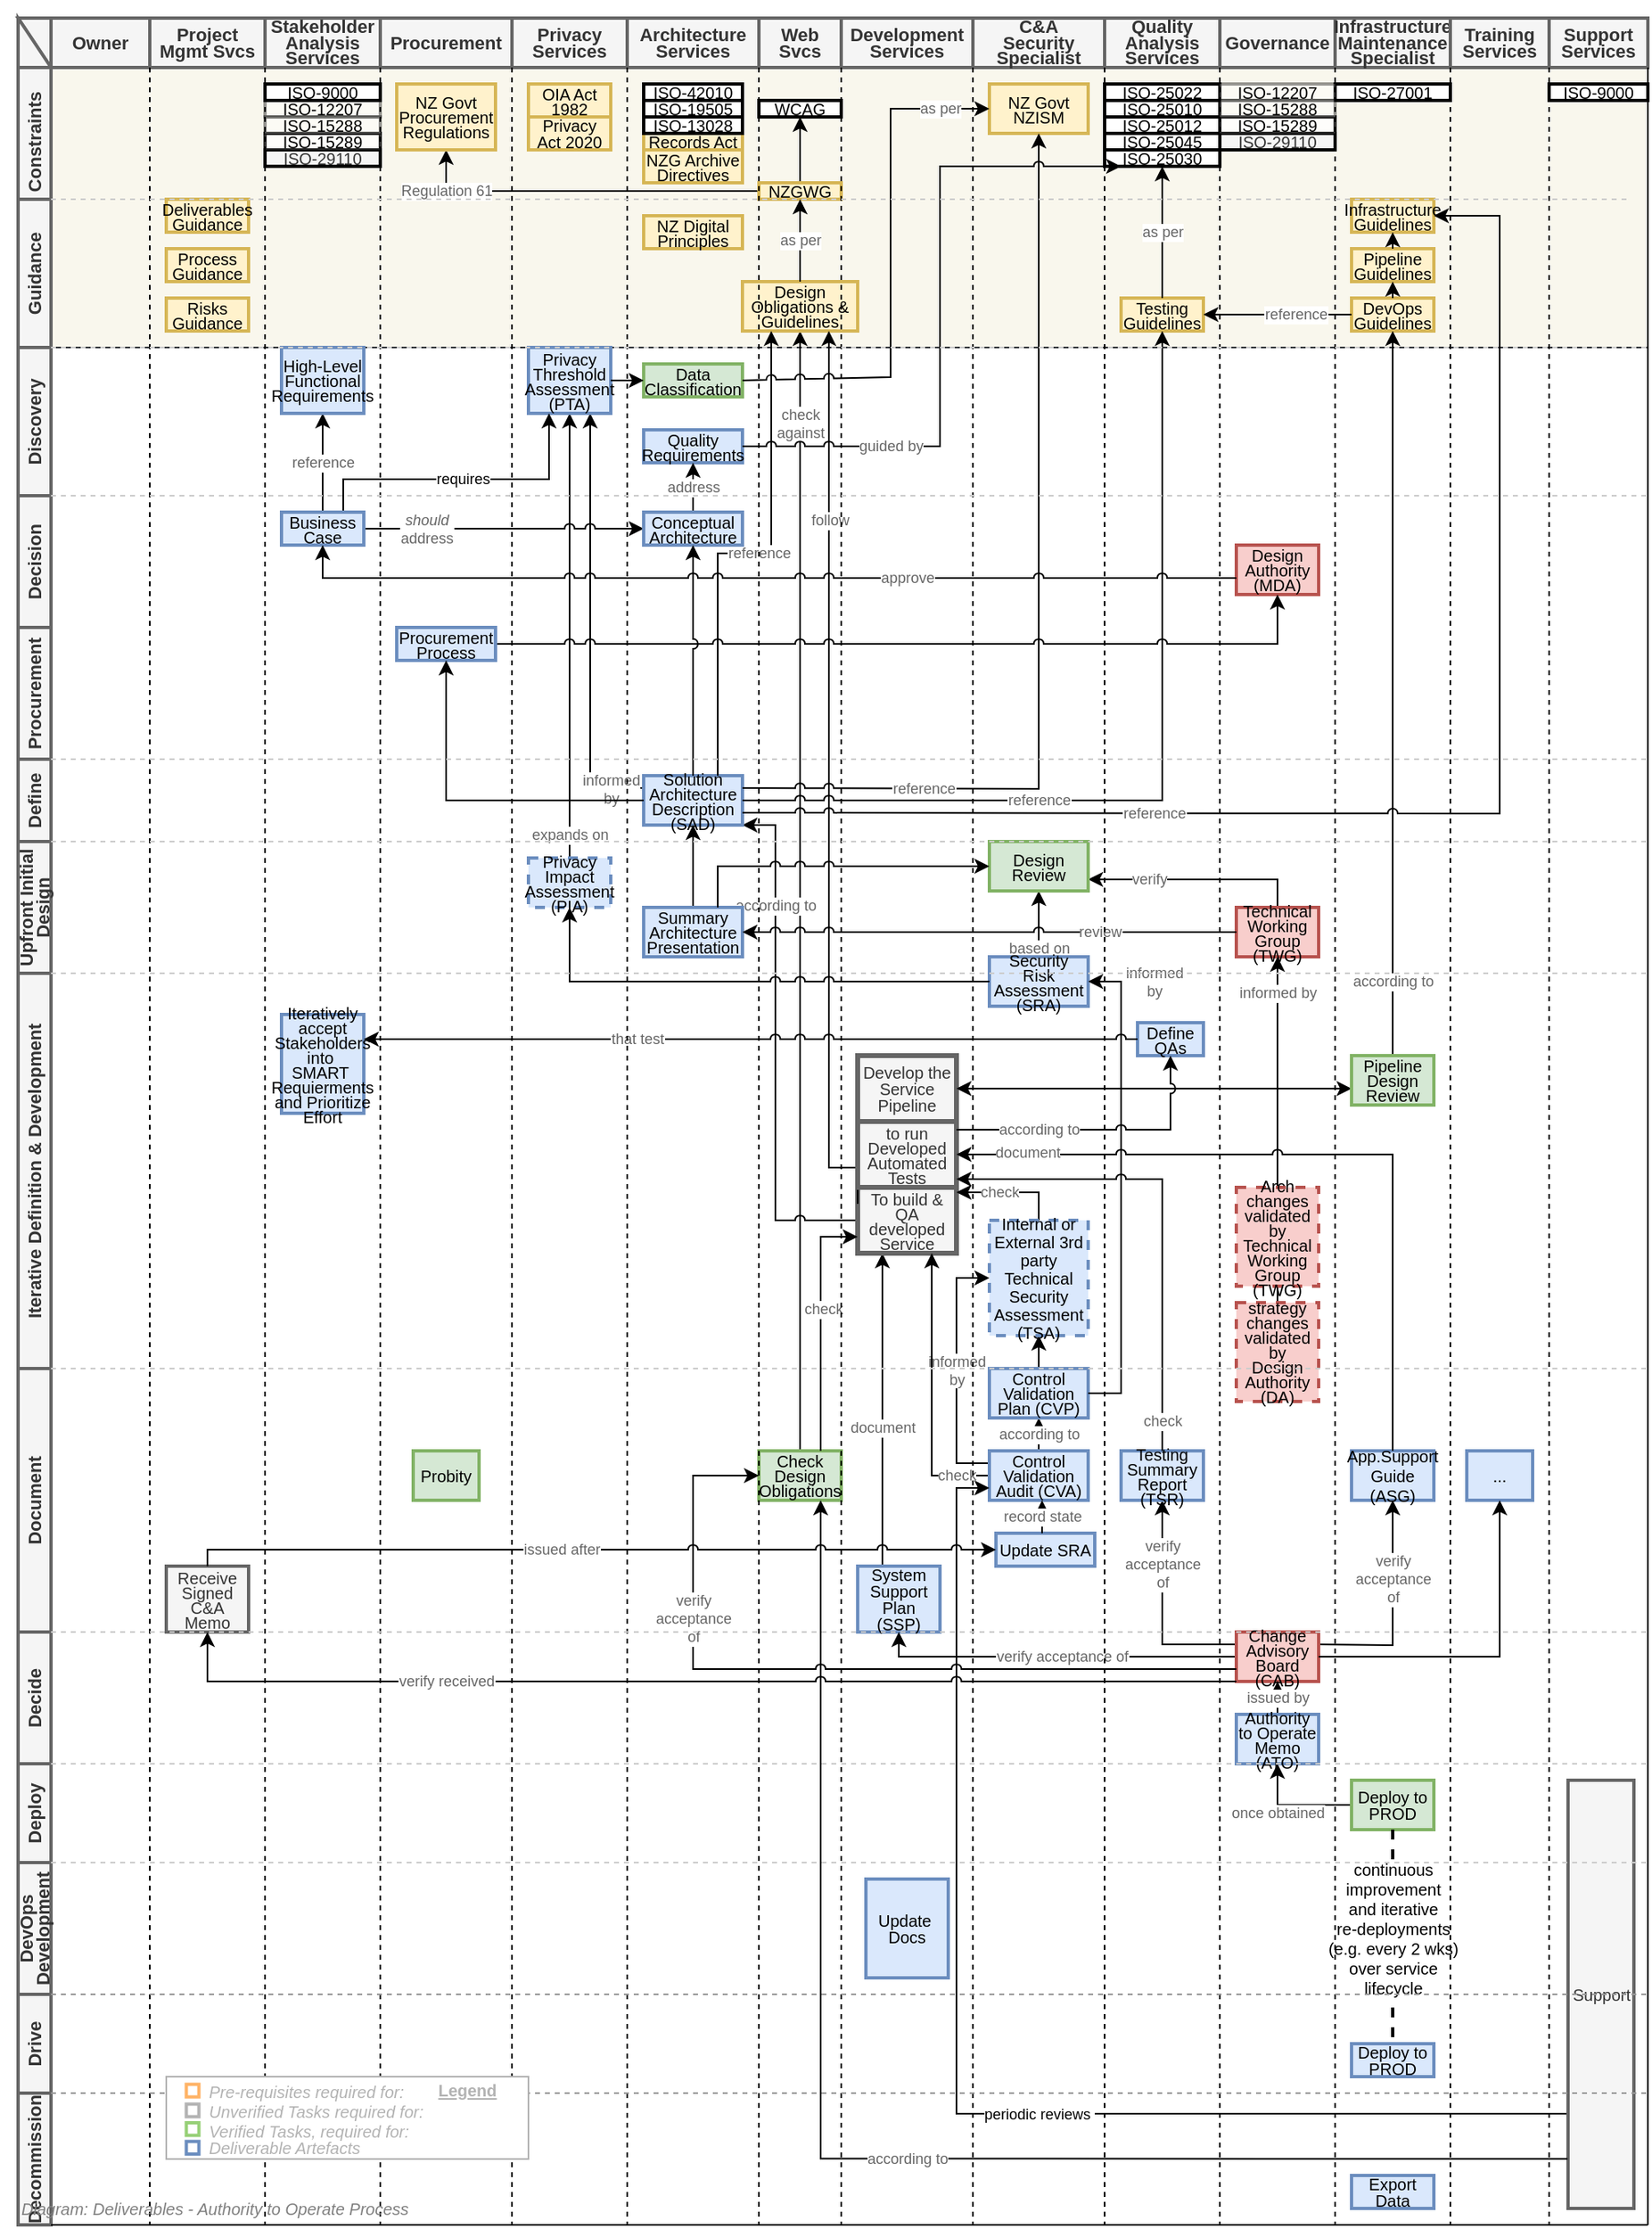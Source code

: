 <mxfile compressed="false" version="18.0.2" type="google">
  <diagram id="52EA4HZjEmyHr7DHA3ZG" name="Dependencies">
    <mxGraphModel grid="1" page="1" gridSize="10" guides="1" tooltips="1" connect="1" arrows="1" fold="1" pageScale="1" pageWidth="1169" pageHeight="1654" math="0" shadow="0">
      <root>
        <mxCell id="IvUiGnNp7B3sbl4vXRBP-0" />
        <mxCell id="IvUiGnNp7B3sbl4vXRBP-198" value="Backgrounds" style="locked=1;" parent="IvUiGnNp7B3sbl4vXRBP-0" />
        <mxCell id="IvUiGnNp7B3sbl4vXRBP-201" value="" style="rounded=0;whiteSpace=wrap;html=1;fillColor=#f9f7ed;strokeColor=#36393d;" vertex="1" parent="IvUiGnNp7B3sbl4vXRBP-198">
          <mxGeometry x="140" y="190" width="970" height="170" as="geometry" />
        </mxCell>
        <mxCell id="IvUiGnNp7B3sbl4vXRBP-1" value="Diagram" style="" parent="IvUiGnNp7B3sbl4vXRBP-0" />
        <mxCell id="IvUiGnNp7B3sbl4vXRBP-163" value="&lt;font style=&quot;font-size: 9px;&quot;&gt;check&lt;br style=&quot;font-size: 9px;&quot;&gt;against&lt;/font&gt;" style="edgeStyle=elbowEdgeStyle;rounded=0;jumpStyle=arc;orthogonalLoop=1;jettySize=auto;elbow=vertical;html=1;entryX=0.5;entryY=1;entryDx=0;entryDy=0;fontSize=9;fontColor=#666666;exitX=0.5;exitY=0;exitDx=0;exitDy=0;" edge="1" parent="IvUiGnNp7B3sbl4vXRBP-1" source="IvUiGnNp7B3sbl4vXRBP-131" target="IvUiGnNp7B3sbl4vXRBP-132">
          <mxGeometry x="0.835" relative="1" as="geometry">
            <mxPoint as="offset" />
            <mxPoint x="590" y="950" as="sourcePoint" />
            <Array as="points">
              <mxPoint x="570" y="730" />
            </Array>
          </mxGeometry>
        </mxCell>
        <mxCell id="IvUiGnNp7B3sbl4vXRBP-89" value="according to" style="edgeStyle=orthogonalEdgeStyle;rounded=0;orthogonalLoop=1;jettySize=auto;html=1;fontSize=9;fontColor=#666666;exitX=0;exitY=0.5;exitDx=0;exitDy=0;jumpStyle=arc;entryX=1;entryY=1;entryDx=0;entryDy=0;" edge="1" parent="IvUiGnNp7B3sbl4vXRBP-1" source="IvUiGnNp7B3sbl4vXRBP-111" target="IvUiGnNp7B3sbl4vXRBP-105">
          <mxGeometry x="0.558" relative="1" as="geometry">
            <mxPoint x="595" y="643" as="targetPoint" />
            <Array as="points">
              <mxPoint x="580" y="890" />
              <mxPoint x="580" y="650" />
            </Array>
            <mxPoint as="offset" />
          </mxGeometry>
        </mxCell>
        <mxCell id="IvUiGnNp7B3sbl4vXRBP-91" value="based on" style="edgeStyle=none;rounded=0;orthogonalLoop=1;jettySize=auto;html=1;entryX=0.5;entryY=1;entryDx=0;entryDy=0;fontSize=9;fontColor=#666666;jumpStyle=arc;" edge="1" parent="IvUiGnNp7B3sbl4vXRBP-1" source="IvUiGnNp7B3sbl4vXRBP-92" target="IvUiGnNp7B3sbl4vXRBP-130">
          <mxGeometry x="-0.714" relative="1" as="geometry">
            <mxPoint as="offset" />
          </mxGeometry>
        </mxCell>
        <object label="&lt;p style=&quot;line-height: 90%; font-size: 10px;&quot;&gt;Security Risk Assessment (SRA)&lt;/p&gt;" tags="ALL" id="IvUiGnNp7B3sbl4vXRBP-92">
          <mxCell style="rounded=0;whiteSpace=wrap;html=1;fontSize=10;align=center;strokeColor=#6c8ebf;fontStyle=0;fillColor=#dae8fc;strokeWidth=2;" vertex="1" parent="IvUiGnNp7B3sbl4vXRBP-1">
            <mxGeometry x="710" y="730" width="60" height="30" as="geometry" />
          </mxCell>
        </object>
        <object label="App.Support Guide (ASG)" tags="ALL" id="IvUiGnNp7B3sbl4vXRBP-94">
          <mxCell style="rounded=0;whiteSpace=wrap;html=1;fontSize=10;align=center;strokeColor=#6c8ebf;fontStyle=0;fillColor=#dae8fc;strokeWidth=2;" vertex="1" parent="IvUiGnNp7B3sbl4vXRBP-1">
            <mxGeometry x="930" y="1030" width="50" height="30" as="geometry" />
          </mxCell>
        </object>
        <object label="&lt;p style=&quot;line-height: 90%; font-size: 10px;&quot;&gt;&lt;font style=&quot;font-size: 10px&quot;&gt;Data &lt;/font&gt;&lt;font style=&quot;font-size: 10px;&quot;&gt;Classification&lt;/font&gt;&lt;/p&gt;" tags="ALL" id="IvUiGnNp7B3sbl4vXRBP-95">
          <mxCell style="rounded=0;whiteSpace=wrap;html=1;fontSize=10;align=center;strokeColor=#82b366;fontStyle=0;fillColor=#d5e8d4;strokeWidth=2;" vertex="1" parent="IvUiGnNp7B3sbl4vXRBP-1">
            <mxGeometry x="500" y="370" width="60" height="20" as="geometry" />
          </mxCell>
        </object>
        <mxCell id="IvUiGnNp7B3sbl4vXRBP-96" value="document" style="edgeStyle=orthogonalEdgeStyle;rounded=0;orthogonalLoop=1;jettySize=auto;html=1;entryX=0.25;entryY=1;entryDx=0;entryDy=0;fontSize=9;fontColor=#666666;exitX=0.75;exitY=0;exitDx=0;exitDy=0;jumpStyle=arc;" edge="1" parent="IvUiGnNp7B3sbl4vXRBP-1" source="IvUiGnNp7B3sbl4vXRBP-97" target="IvUiGnNp7B3sbl4vXRBP-111">
          <mxGeometry relative="1" as="geometry">
            <Array as="points">
              <mxPoint x="645" y="1100" />
            </Array>
          </mxGeometry>
        </mxCell>
        <object label="&lt;p style=&quot;line-height: 100% ; font-size: 10px&quot;&gt;System Support Plan (SSP)&lt;/p&gt;" tags="ALL" id="IvUiGnNp7B3sbl4vXRBP-97">
          <mxCell style="rounded=0;whiteSpace=wrap;html=1;fontSize=10;align=center;strokeColor=#6c8ebf;fontStyle=0;fillColor=#dae8fc;strokeWidth=2;" vertex="1" parent="IvUiGnNp7B3sbl4vXRBP-1">
            <mxGeometry x="630" y="1100" width="50" height="40" as="geometry" />
          </mxCell>
        </object>
        <mxCell id="IvUiGnNp7B3sbl4vXRBP-99" value="informed&lt;br style=&quot;font-size: 9px;&quot;&gt;by" style="edgeStyle=orthogonalEdgeStyle;rounded=0;orthogonalLoop=1;jettySize=auto;html=1;entryX=0;entryY=0.5;entryDx=0;entryDy=0;fontSize=9;fontColor=#666666;exitX=0;exitY=0.25;exitDx=0;exitDy=0;jumpStyle=arc;" edge="1" parent="IvUiGnNp7B3sbl4vXRBP-1" source="IvUiGnNp7B3sbl4vXRBP-115" target="IvUiGnNp7B3sbl4vXRBP-128">
          <mxGeometry relative="1" as="geometry">
            <Array as="points">
              <mxPoint x="690" y="1037" />
              <mxPoint x="690" y="925" />
            </Array>
          </mxGeometry>
        </mxCell>
        <object label="&lt;p style=&quot;line-height: 90%; font-size: 10px;&quot;&gt;Receive Signed C&amp;amp;A Memo&lt;/p&gt;" tags="ALL" id="IvUiGnNp7B3sbl4vXRBP-100">
          <mxCell style="rounded=0;whiteSpace=wrap;html=1;fontSize=10;align=center;strokeColor=#666666;fontStyle=0;fillColor=#f5f5f5;strokeWidth=2;fontColor=#333333;" vertex="1" parent="IvUiGnNp7B3sbl4vXRBP-1">
            <mxGeometry x="210" y="1100" width="50" height="40" as="geometry" />
          </mxCell>
        </object>
        <mxCell id="IvUiGnNp7B3sbl4vXRBP-101" value="expands on" style="edgeStyle=orthogonalEdgeStyle;rounded=0;orthogonalLoop=1;jettySize=auto;html=1;entryX=0.5;entryY=1;entryDx=0;entryDy=0;fontSize=9;fontColor=#666666;jumpStyle=arc;" edge="1" parent="IvUiGnNp7B3sbl4vXRBP-1" source="IvUiGnNp7B3sbl4vXRBP-102" target="IvUiGnNp7B3sbl4vXRBP-112">
          <mxGeometry x="-0.895" relative="1" as="geometry">
            <mxPoint as="offset" />
          </mxGeometry>
        </mxCell>
        <object label="&lt;p style=&quot;line-height: 90%; font-size: 10px;&quot;&gt;Privacy Impact Assessment (PIA)&lt;/p&gt;" tags="ALL" id="IvUiGnNp7B3sbl4vXRBP-102">
          <mxCell style="rounded=0;whiteSpace=wrap;html=1;fontSize=10;align=center;strokeColor=#6c8ebf;fontStyle=0;fillColor=#dae8fc;strokeWidth=2;dashed=1;" vertex="1" parent="IvUiGnNp7B3sbl4vXRBP-1">
            <mxGeometry x="430" y="670" width="50" height="30" as="geometry" />
          </mxCell>
        </object>
        <mxCell id="IvUiGnNp7B3sbl4vXRBP-103" value="informed&lt;br style=&quot;font-size: 9px;&quot;&gt;by" style="edgeStyle=orthogonalEdgeStyle;rounded=0;orthogonalLoop=1;jettySize=auto;html=1;entryX=0.75;entryY=1;entryDx=0;entryDy=0;fontSize=9;fontColor=#666666;exitX=0;exitY=0.25;exitDx=0;exitDy=0;jumpStyle=arc;" edge="1" parent="IvUiGnNp7B3sbl4vXRBP-1" source="IvUiGnNp7B3sbl4vXRBP-105" target="IvUiGnNp7B3sbl4vXRBP-112">
          <mxGeometry x="-0.846" relative="1" as="geometry">
            <mxPoint as="offset" />
          </mxGeometry>
        </mxCell>
        <object label="&lt;p style=&quot;line-height: 90%; font-size: 10px;&quot;&gt;Solution Architecture Description (SAD)&lt;/p&gt;" tags="ALL" id="IvUiGnNp7B3sbl4vXRBP-105">
          <mxCell style="rounded=0;whiteSpace=wrap;html=1;fontSize=10;align=center;strokeColor=#6c8ebf;fontStyle=0;fillColor=#dae8fc;strokeWidth=2;" vertex="1" parent="IvUiGnNp7B3sbl4vXRBP-1">
            <mxGeometry x="500" y="620" width="60" height="30" as="geometry" />
          </mxCell>
        </object>
        <mxCell id="IvUiGnNp7B3sbl4vXRBP-107" value="verify" style="edgeStyle=elbowEdgeStyle;rounded=0;jumpStyle=arc;orthogonalLoop=1;jettySize=auto;elbow=vertical;html=1;entryX=1;entryY=0.75;entryDx=0;entryDy=0;fontSize=9;fontColor=#666666;" edge="1" parent="IvUiGnNp7B3sbl4vXRBP-1" source="IvUiGnNp7B3sbl4vXRBP-108" target="IvUiGnNp7B3sbl4vXRBP-130">
          <mxGeometry x="0.444" relative="1" as="geometry">
            <Array as="points">
              <mxPoint x="840" y="683" />
            </Array>
            <mxPoint as="offset" />
          </mxGeometry>
        </mxCell>
        <object label="&lt;p style=&quot;line-height: 90%; font-size: 10px;&quot;&gt;Technical Working Group (TWG)&lt;/p&gt;" tags="ALL" id="IvUiGnNp7B3sbl4vXRBP-108">
          <mxCell style="rounded=0;whiteSpace=wrap;html=1;fontSize=10;align=center;strokeColor=#b85450;fontStyle=0;fillColor=#f8cecc;strokeWidth=2;" vertex="1" parent="IvUiGnNp7B3sbl4vXRBP-1">
            <mxGeometry x="860" y="700" width="50" height="30" as="geometry" />
          </mxCell>
        </object>
        <mxCell id="IvUiGnNp7B3sbl4vXRBP-109" value="informed by" style="edgeStyle=orthogonalEdgeStyle;rounded=0;orthogonalLoop=1;jettySize=auto;html=1;entryX=0.5;entryY=1;entryDx=0;entryDy=0;fontSize=9;fontColor=#666666;jumpStyle=arc;" edge="1" parent="IvUiGnNp7B3sbl4vXRBP-1" source="IvUiGnNp7B3sbl4vXRBP-110" target="IvUiGnNp7B3sbl4vXRBP-108">
          <mxGeometry x="0.789" relative="1" as="geometry">
            <mxPoint as="offset" />
          </mxGeometry>
        </mxCell>
        <object label="&lt;p style=&quot;line-height: 90%; font-size: 10px;&quot;&gt;strategy changes validated by&lt;br style=&quot;font-size: 10px;&quot;&gt;Design Authority&lt;br style=&quot;font-size: 10px;&quot;&gt;(DA)&lt;/p&gt;" tags="ALL" id="IvUiGnNp7B3sbl4vXRBP-110">
          <mxCell style="rounded=0;whiteSpace=wrap;html=1;fontSize=10;align=center;strokeColor=#b85450;fontStyle=0;fillColor=#f8cecc;strokeWidth=2;dashed=1;" vertex="1" parent="IvUiGnNp7B3sbl4vXRBP-1">
            <mxGeometry x="860" y="940" width="50" height="60" as="geometry" />
          </mxCell>
        </object>
        <object label="&lt;p style=&quot;line-height: 90%; font-size: 10px;&quot;&gt;To build &amp;amp; QA developed Service&lt;/p&gt;" tags="ALL" id="IvUiGnNp7B3sbl4vXRBP-111">
          <mxCell style="rounded=0;whiteSpace=wrap;html=1;fontSize=10;align=center;strokeColor=#666666;fontStyle=0;fillColor=#f5f5f5;strokeWidth=3;fontColor=#333333;" vertex="1" parent="IvUiGnNp7B3sbl4vXRBP-1">
            <mxGeometry x="630" y="870" width="60" height="40" as="geometry" />
          </mxCell>
        </object>
        <object label="&lt;p style=&quot;line-height: 90%; font-size: 10px;&quot;&gt;Privacy Threshold Assessment (PTA)&lt;/p&gt;" tags="ALL" id="IvUiGnNp7B3sbl4vXRBP-112">
          <mxCell style="rounded=0;whiteSpace=wrap;html=1;fontSize=10;align=center;strokeColor=#6c8ebf;fontStyle=0;fillColor=#dae8fc;strokeWidth=2;" vertex="1" parent="IvUiGnNp7B3sbl4vXRBP-1">
            <mxGeometry x="430" y="360" width="50" height="40" as="geometry" />
          </mxCell>
        </object>
        <mxCell id="IvUiGnNp7B3sbl4vXRBP-113" value="check" style="edgeStyle=orthogonalEdgeStyle;rounded=0;orthogonalLoop=1;jettySize=auto;html=1;fontSize=9;fontColor=#666666;exitX=0;exitY=0.5;exitDx=0;exitDy=0;jumpStyle=arc;entryX=0.75;entryY=1;entryDx=0;entryDy=0;" edge="1" parent="IvUiGnNp7B3sbl4vXRBP-1" source="IvUiGnNp7B3sbl4vXRBP-115" target="IvUiGnNp7B3sbl4vXRBP-111">
          <mxGeometry x="-0.762" relative="1" as="geometry">
            <mxPoint x="675" y="880" as="targetPoint" />
            <Array as="points">
              <mxPoint x="675" y="1045" />
            </Array>
            <mxPoint as="offset" />
          </mxGeometry>
        </mxCell>
        <mxCell id="IvUiGnNp7B3sbl4vXRBP-114" value="according to" style="edgeStyle=orthogonalEdgeStyle;rounded=0;orthogonalLoop=1;jettySize=auto;html=1;entryX=0.5;entryY=1;entryDx=0;entryDy=0;fontSize=9;fontColor=#666666;jumpStyle=arc;" edge="1" parent="IvUiGnNp7B3sbl4vXRBP-1" source="IvUiGnNp7B3sbl4vXRBP-115" target="IvUiGnNp7B3sbl4vXRBP-117">
          <mxGeometry relative="1" as="geometry" />
        </mxCell>
        <object label="&lt;p style=&quot;line-height: 90%; font-size: 10px;&quot;&gt;Control Validation Audit (CVA)&lt;/p&gt;" tags="ALL" id="IvUiGnNp7B3sbl4vXRBP-115">
          <mxCell style="rounded=0;whiteSpace=wrap;html=1;fontSize=10;align=center;strokeColor=#6c8ebf;fontStyle=0;fillColor=#dae8fc;strokeWidth=2;" vertex="1" parent="IvUiGnNp7B3sbl4vXRBP-1">
            <mxGeometry x="710" y="1030" width="60" height="30" as="geometry" />
          </mxCell>
        </object>
        <mxCell id="IvUiGnNp7B3sbl4vXRBP-116" style="edgeStyle=elbowEdgeStyle;rounded=0;jumpStyle=arc;orthogonalLoop=1;jettySize=auto;elbow=vertical;html=1;entryX=0.5;entryY=1;entryDx=0;entryDy=0;fontSize=9;fontColor=#666666;" edge="1" parent="IvUiGnNp7B3sbl4vXRBP-1" source="IvUiGnNp7B3sbl4vXRBP-117" target="IvUiGnNp7B3sbl4vXRBP-128">
          <mxGeometry relative="1" as="geometry" />
        </mxCell>
        <object label="&lt;p style=&quot;line-height: 90%; font-size: 10px;&quot;&gt;Control Validation Plan (CVP)&lt;/p&gt;" tags="ALL" id="IvUiGnNp7B3sbl4vXRBP-117">
          <mxCell style="rounded=0;whiteSpace=wrap;html=1;fontSize=10;align=center;strokeColor=#6c8ebf;fontStyle=0;fillColor=#dae8fc;strokeWidth=2;" vertex="1" parent="IvUiGnNp7B3sbl4vXRBP-1">
            <mxGeometry x="710" y="980" width="60" height="30" as="geometry" />
          </mxCell>
        </object>
        <mxCell id="IvUiGnNp7B3sbl4vXRBP-119" value="verify acceptance of" style="edgeStyle=orthogonalEdgeStyle;rounded=0;orthogonalLoop=1;jettySize=auto;html=1;entryX=0.5;entryY=1;entryDx=0;entryDy=0;fontSize=9;fontColor=#666666;jumpStyle=arc;exitX=0;exitY=0.5;exitDx=0;exitDy=0;" edge="1" parent="IvUiGnNp7B3sbl4vXRBP-1" source="IvUiGnNp7B3sbl4vXRBP-122" target="IvUiGnNp7B3sbl4vXRBP-97">
          <mxGeometry x="-0.03" relative="1" as="geometry">
            <mxPoint x="900" y="1161.5" as="sourcePoint" />
            <mxPoint x="675" y="1130" as="targetPoint" />
            <Array as="points">
              <mxPoint x="655" y="1155" />
            </Array>
            <mxPoint as="offset" />
          </mxGeometry>
        </mxCell>
        <mxCell id="IvUiGnNp7B3sbl4vXRBP-120" value="verify&lt;br style=&quot;font-size: 9px;&quot;&gt;acceptance&lt;br style=&quot;font-size: 9px;&quot;&gt;of" style="edgeStyle=orthogonalEdgeStyle;rounded=0;orthogonalLoop=1;jettySize=auto;html=1;entryX=0.5;entryY=1;entryDx=0;entryDy=0;fontSize=9;fontColor=#666666;exitX=0;exitY=0.25;exitDx=0;exitDy=0;jumpStyle=arc;" edge="1" parent="IvUiGnNp7B3sbl4vXRBP-1" source="IvUiGnNp7B3sbl4vXRBP-122" target="IvUiGnNp7B3sbl4vXRBP-129">
          <mxGeometry x="0.42" relative="1" as="geometry">
            <Array as="points">
              <mxPoint x="815" y="1147" />
            </Array>
            <mxPoint as="offset" />
          </mxGeometry>
        </mxCell>
        <mxCell id="IvUiGnNp7B3sbl4vXRBP-121" value="verify &lt;br style=&quot;font-size: 9px;&quot;&gt;acceptance &lt;br style=&quot;font-size: 9px;&quot;&gt;of" style="edgeStyle=elbowEdgeStyle;rounded=0;jumpStyle=arc;orthogonalLoop=1;jettySize=auto;elbow=vertical;html=1;entryX=0.5;entryY=1;entryDx=0;entryDy=0;fontSize=9;fontColor=#666666;exitX=1;exitY=0.25;exitDx=0;exitDy=0;" edge="1" parent="IvUiGnNp7B3sbl4vXRBP-1" source="IvUiGnNp7B3sbl4vXRBP-122" target="IvUiGnNp7B3sbl4vXRBP-94">
          <mxGeometry x="0.286" relative="1" as="geometry">
            <Array as="points">
              <mxPoint x="940" y="1148" />
            </Array>
            <mxPoint as="offset" />
            <mxPoint x="960" y="1140" as="sourcePoint" />
          </mxGeometry>
        </mxCell>
        <object label="&lt;p style=&quot;line-height: 90%; font-size: 10px;&quot;&gt;Change Advisory Board (CAB)&lt;/p&gt;" tags="ALL" id="IvUiGnNp7B3sbl4vXRBP-122">
          <mxCell style="rounded=0;whiteSpace=wrap;html=1;fontSize=10;align=center;strokeColor=#b85450;fontStyle=0;fillColor=#f8cecc;strokeWidth=2;" vertex="1" parent="IvUiGnNp7B3sbl4vXRBP-1">
            <mxGeometry x="860" y="1140" width="50" height="30" as="geometry" />
          </mxCell>
        </object>
        <mxCell id="IvUiGnNp7B3sbl4vXRBP-123" value="issued by" style="edgeStyle=orthogonalEdgeStyle;rounded=0;orthogonalLoop=1;jettySize=auto;html=1;entryX=0.5;entryY=1;entryDx=0;entryDy=0;fontSize=9;fontColor=#666666;jumpStyle=arc;" edge="1" parent="IvUiGnNp7B3sbl4vXRBP-1" source="IvUiGnNp7B3sbl4vXRBP-124" target="IvUiGnNp7B3sbl4vXRBP-122">
          <mxGeometry relative="1" as="geometry" />
        </mxCell>
        <object label="&lt;p style=&quot;line-height: 90%; font-size: 10px;&quot;&gt;Authority to Operate Memo (ATO)&lt;/p&gt;" tags="ALL" id="IvUiGnNp7B3sbl4vXRBP-124">
          <mxCell style="rounded=0;whiteSpace=wrap;html=1;fontSize=10;align=center;strokeColor=#6c8ebf;fontStyle=0;fillColor=#dae8fc;strokeWidth=2;" vertex="1" parent="IvUiGnNp7B3sbl4vXRBP-1">
            <mxGeometry x="860" y="1190" width="50" height="30" as="geometry" />
          </mxCell>
        </object>
        <mxCell id="IvUiGnNp7B3sbl4vXRBP-125" value="once obtained" style="edgeStyle=orthogonalEdgeStyle;rounded=0;orthogonalLoop=1;jettySize=auto;html=1;entryX=0.5;entryY=1;entryDx=0;entryDy=0;fontSize=9;fontColor=#666666;jumpStyle=arc;exitX=0;exitY=0.5;exitDx=0;exitDy=0;" edge="1" parent="IvUiGnNp7B3sbl4vXRBP-1" source="IvUiGnNp7B3sbl4vXRBP-126" target="IvUiGnNp7B3sbl4vXRBP-124">
          <mxGeometry x="0.286" y="-5" relative="1" as="geometry">
            <Array as="points">
              <mxPoint x="885" y="1245" />
            </Array>
            <mxPoint x="-5" y="5" as="offset" />
          </mxGeometry>
        </mxCell>
        <object label="&lt;p style=&quot;line-height: 100% ; font-size: 10px&quot;&gt;Deploy to PROD&lt;/p&gt;" tags="ALL" id="IvUiGnNp7B3sbl4vXRBP-126">
          <mxCell style="rounded=0;whiteSpace=wrap;html=1;fontSize=10;align=center;strokeColor=#82b366;fontStyle=0;fillColor=#d5e8d4;strokeWidth=2;" vertex="1" parent="IvUiGnNp7B3sbl4vXRBP-1">
            <mxGeometry x="930" y="1230" width="50" height="30" as="geometry" />
          </mxCell>
        </object>
        <mxCell id="IvUiGnNp7B3sbl4vXRBP-127" value="check" style="edgeStyle=orthogonalEdgeStyle;rounded=0;orthogonalLoop=1;jettySize=auto;html=1;entryX=1;entryY=0.75;entryDx=0;entryDy=0;fontSize=9;fontColor=#666666;jumpStyle=arc;exitX=0.5;exitY=0;exitDx=0;exitDy=0;" edge="1" parent="IvUiGnNp7B3sbl4vXRBP-1" source="IvUiGnNp7B3sbl4vXRBP-128">
          <mxGeometry x="0.226" relative="1" as="geometry">
            <mxPoint x="690" y="872.5" as="targetPoint" />
            <Array as="points">
              <mxPoint x="740" y="873" />
              <mxPoint x="690" y="873" />
            </Array>
            <mxPoint as="offset" />
          </mxGeometry>
        </mxCell>
        <object label="&lt;p style=&quot;line-height: 110%; font-size: 10px;&quot;&gt;Internal or External 3rd party &lt;br style=&quot;font-size: 10px;&quot;&gt;Technical Security Assessment (TSA)&lt;/p&gt;" tags="ALL" id="IvUiGnNp7B3sbl4vXRBP-128">
          <mxCell style="rounded=0;whiteSpace=wrap;html=1;fontSize=10;align=center;strokeColor=#6c8ebf;fontStyle=0;fillColor=#dae8fc;strokeWidth=2;dashed=1;" vertex="1" parent="IvUiGnNp7B3sbl4vXRBP-1">
            <mxGeometry x="710" y="890" width="60" height="70" as="geometry" />
          </mxCell>
        </object>
        <object label="&lt;p style=&quot;line-height: 90%; font-size: 10px;&quot;&gt;Testing Summary Report (TSR)&lt;/p&gt;" tags="ALL" id="IvUiGnNp7B3sbl4vXRBP-129">
          <mxCell style="rounded=0;whiteSpace=wrap;html=1;fontSize=10;align=center;strokeColor=#6c8ebf;fontStyle=0;fillColor=#dae8fc;strokeWidth=2;" vertex="1" parent="IvUiGnNp7B3sbl4vXRBP-1">
            <mxGeometry x="790" y="1030" width="50" height="30" as="geometry" />
          </mxCell>
        </object>
        <object label="&lt;p style=&quot;line-height: 90%; font-size: 10px;&quot;&gt;Design Review&lt;/p&gt;" tags="ALL" id="IvUiGnNp7B3sbl4vXRBP-130">
          <mxCell style="rounded=0;whiteSpace=wrap;html=1;fontSize=10;align=center;strokeColor=#82b366;fontStyle=0;fillColor=#d5e8d4;strokeWidth=2;" vertex="1" parent="IvUiGnNp7B3sbl4vXRBP-1">
            <mxGeometry x="710" y="660" width="60" height="30" as="geometry" />
          </mxCell>
        </object>
        <object label="&lt;p style=&quot;line-height: 90%; font-size: 10px;&quot;&gt;Check&lt;br style=&quot;font-size: 10px;&quot;&gt;Design&lt;br style=&quot;font-size: 10px;&quot;&gt;Obligations&lt;br style=&quot;font-size: 10px;&quot;&gt;&lt;/p&gt;" tags="ALL" id="IvUiGnNp7B3sbl4vXRBP-131">
          <mxCell style="rounded=0;whiteSpace=wrap;html=1;fontSize=10;align=center;strokeColor=#82b366;fontStyle=0;fillColor=#d5e8d4;strokeWidth=2;" vertex="1" parent="IvUiGnNp7B3sbl4vXRBP-1">
            <mxGeometry x="570" y="1030" width="50" height="30" as="geometry" />
          </mxCell>
        </object>
        <object label="&lt;p style=&quot;line-height: 90%; font-size: 10px;&quot;&gt;Design&lt;br style=&quot;font-size: 10px;&quot;&gt;Obligations &amp;amp; Guidelines&lt;br style=&quot;font-size: 10px;&quot;&gt;&lt;/p&gt;" tags="ALL" id="IvUiGnNp7B3sbl4vXRBP-132">
          <mxCell style="rounded=0;whiteSpace=wrap;html=1;fontSize=10;align=center;strokeColor=#d6b656;fontStyle=0;fillColor=#fff2cc;strokeWidth=2;" vertex="1" parent="IvUiGnNp7B3sbl4vXRBP-1">
            <mxGeometry x="560" y="320" width="70" height="30" as="geometry" />
          </mxCell>
        </object>
        <object label="&lt;p style=&quot;line-height: 90%; font-size: 10px;&quot;&gt;Infrastructure&lt;br style=&quot;font-size: 10px;&quot;&gt;Guidelines&lt;/p&gt;" tags="ALL" id="IvUiGnNp7B3sbl4vXRBP-133">
          <mxCell style="rounded=0;whiteSpace=wrap;html=1;fontSize=10;align=center;strokeColor=#d6b656;fontStyle=0;fillColor=#fff2cc;strokeWidth=2;" vertex="1" parent="IvUiGnNp7B3sbl4vXRBP-1">
            <mxGeometry x="930" y="270" width="50" height="20" as="geometry" />
          </mxCell>
        </object>
        <object label="&lt;p style=&quot;line-height: 90%; font-size: 10px;&quot;&gt;Pipeline&lt;br style=&quot;font-size: 10px;&quot;&gt;Guidelines&lt;/p&gt;" tags="ALL" id="IvUiGnNp7B3sbl4vXRBP-134">
          <mxCell style="rounded=0;whiteSpace=wrap;html=1;fontSize=10;align=center;strokeColor=#d6b656;fontStyle=0;fillColor=#fff2cc;strokeWidth=2;" vertex="1" parent="IvUiGnNp7B3sbl4vXRBP-1">
            <mxGeometry x="930" y="300" width="50" height="20" as="geometry" />
          </mxCell>
        </object>
        <object label="&lt;p style=&quot;line-height: 90%; font-size: 10px;&quot;&gt;DevOps&lt;br style=&quot;font-size: 10px;&quot;&gt;Guidelines&lt;/p&gt;" tags="ALL" id="IvUiGnNp7B3sbl4vXRBP-135">
          <mxCell style="rounded=0;whiteSpace=wrap;html=1;fontSize=10;align=center;strokeColor=#d6b656;fontStyle=0;fillColor=#fff2cc;strokeWidth=2;" vertex="1" parent="IvUiGnNp7B3sbl4vXRBP-1">
            <mxGeometry x="930" y="330" width="50" height="20" as="geometry" />
          </mxCell>
        </object>
        <object label="&lt;p style=&quot;line-height: 90%; font-size: 10px;&quot;&gt;Testing&lt;br style=&quot;font-size: 10px;&quot;&gt;Guidelines&lt;/p&gt;" tags="ALL" id="IvUiGnNp7B3sbl4vXRBP-136">
          <mxCell style="rounded=0;whiteSpace=wrap;html=1;fontSize=10;align=center;strokeColor=#d6b656;fontStyle=0;fillColor=#fff2cc;strokeWidth=2;" vertex="1" parent="IvUiGnNp7B3sbl4vXRBP-1">
            <mxGeometry x="790" y="330" width="50" height="20" as="geometry" />
          </mxCell>
        </object>
        <object label="&lt;p style=&quot;line-height: 100%; font-size: 10px;&quot;&gt;Develop the Service Pipeline&lt;/p&gt;" tags="ALL" id="IvUiGnNp7B3sbl4vXRBP-137">
          <mxCell style="rounded=0;whiteSpace=wrap;html=1;fontSize=10;align=center;strokeColor=#666666;fontStyle=0;fillColor=#f5f5f5;strokeWidth=3;fontColor=#333333;" vertex="1" parent="IvUiGnNp7B3sbl4vXRBP-1">
            <mxGeometry x="630" y="790" width="60" height="40" as="geometry" />
          </mxCell>
        </object>
        <object label="&lt;p style=&quot;line-height: 90%; font-size: 10px;&quot;&gt;&lt;font style=&quot;font-size: 10px;&quot;&gt;ISO-25010&lt;/font&gt;&lt;font style=&quot;font-size: 10px;&quot;&gt;&lt;br style=&quot;font-size: 10px;&quot;&gt;&lt;/font&gt;&lt;/p&gt;" tags="ALL" id="IvUiGnNp7B3sbl4vXRBP-138">
          <mxCell style="rounded=0;whiteSpace=wrap;html=1;fontSize=10;align=center;fontStyle=0;strokeWidth=2;" vertex="1" parent="IvUiGnNp7B3sbl4vXRBP-1">
            <mxGeometry x="780" y="210" width="70" height="10" as="geometry" />
          </mxCell>
        </object>
        <object label="&lt;p style=&quot;line-height: 90%; font-size: 10px;&quot;&gt;&lt;font style=&quot;font-size: 10px;&quot;&gt;NZ Govt&lt;br style=&quot;font-size: 10px;&quot;&gt;NZISM&lt;/font&gt;&lt;br style=&quot;font-size: 10px;&quot;&gt;&lt;/p&gt;" tags="ALL" id="IvUiGnNp7B3sbl4vXRBP-139">
          <mxCell style="rounded=0;whiteSpace=wrap;html=1;fontSize=10;align=center;fontStyle=0;strokeWidth=2;fillColor=#fff2cc;strokeColor=#d6b656;" vertex="1" parent="IvUiGnNp7B3sbl4vXRBP-1">
            <mxGeometry x="710" y="200" width="60" height="30" as="geometry" />
          </mxCell>
        </object>
        <object label="&lt;p style=&quot;line-height: 90%; font-size: 10px;&quot;&gt;&lt;font style=&quot;line-height: 100%; font-size: 10px;&quot;&gt;Privacy Act 2020&lt;/font&gt;&lt;/p&gt;" tags="ALL" id="IvUiGnNp7B3sbl4vXRBP-140">
          <mxCell style="rounded=0;whiteSpace=wrap;html=1;fontSize=10;align=center;fontStyle=0;strokeWidth=2;fillColor=#fff2cc;strokeColor=#d6b656;" vertex="1" parent="IvUiGnNp7B3sbl4vXRBP-1">
            <mxGeometry x="430" y="220" width="50" height="20" as="geometry" />
          </mxCell>
        </object>
        <object label="&lt;p style=&quot;line-height: 90%; font-size: 10px;&quot;&gt;&lt;span style=&quot;font-size: 10px;&quot;&gt;ISO-27001&lt;/span&gt;&lt;/p&gt;" tags="ALL" id="IvUiGnNp7B3sbl4vXRBP-141">
          <mxCell style="rounded=0;whiteSpace=wrap;html=1;fontSize=10;align=center;fontStyle=0;strokeWidth=2;" vertex="1" parent="IvUiGnNp7B3sbl4vXRBP-1">
            <mxGeometry x="920" y="200" width="70" height="10" as="geometry" />
          </mxCell>
        </object>
        <mxCell id="IvUiGnNp7B3sbl4vXRBP-142" value="Regulation 61" style="edgeStyle=elbowEdgeStyle;rounded=0;jumpStyle=arc;orthogonalLoop=1;jettySize=auto;html=1;entryX=0.5;entryY=1;entryDx=0;entryDy=0;fontSize=9;fontColor=#666666;exitX=0;exitY=0.5;exitDx=0;exitDy=0;" edge="1" parent="IvUiGnNp7B3sbl4vXRBP-1" source="IvUiGnNp7B3sbl4vXRBP-143" target="IvUiGnNp7B3sbl4vXRBP-144">
          <mxGeometry x="0.771" relative="1" as="geometry">
            <mxPoint x="650" y="311.304" as="sourcePoint" />
            <Array as="points">
              <mxPoint x="380" y="255" />
            </Array>
            <mxPoint as="offset" />
          </mxGeometry>
        </mxCell>
        <mxCell id="IvUiGnNp7B3sbl4vXRBP-241" style="edgeStyle=elbowEdgeStyle;rounded=0;orthogonalLoop=1;jettySize=auto;elbow=vertical;html=1;entryX=0.5;entryY=1;entryDx=0;entryDy=0;fontSize=9;strokeWidth=1;" edge="1" parent="IvUiGnNp7B3sbl4vXRBP-1" source="IvUiGnNp7B3sbl4vXRBP-143" target="IvUiGnNp7B3sbl4vXRBP-239">
          <mxGeometry relative="1" as="geometry" />
        </mxCell>
        <object label="&lt;p style=&quot;line-height: 90%; font-size: 10px;&quot;&gt;&lt;font style=&quot;font-size: 10px;&quot;&gt;NZGWG&lt;br style=&quot;font-size: 10px;&quot;&gt;&lt;/font&gt;&lt;/p&gt;" tags="ALL" id="IvUiGnNp7B3sbl4vXRBP-143">
          <mxCell style="rounded=0;whiteSpace=wrap;html=1;fontSize=10;align=center;fontStyle=0;strokeWidth=2;fillColor=#fff2cc;strokeColor=#d6b656;" vertex="1" parent="IvUiGnNp7B3sbl4vXRBP-1">
            <mxGeometry x="570" y="260" width="50" height="10" as="geometry" />
          </mxCell>
        </object>
        <object label="&lt;p style=&quot;line-height: 90%; font-size: 10px;&quot;&gt;&lt;font style=&quot;font-size: 10px&quot;&gt;NZ Govt&lt;br style=&quot;font-size: 10px;&quot;&gt;Procurement Regulations&lt;/font&gt;&lt;/p&gt;" tags="ALL" id="IvUiGnNp7B3sbl4vXRBP-144">
          <mxCell style="rounded=0;whiteSpace=wrap;html=1;fontSize=10;align=center;fontStyle=0;strokeWidth=2;fillColor=#fff2cc;strokeColor=#d6b656;" vertex="1" parent="IvUiGnNp7B3sbl4vXRBP-1">
            <mxGeometry x="350" y="200" width="60" height="40" as="geometry" />
          </mxCell>
        </object>
        <object label="&lt;p style=&quot;line-height: 90%; font-size: 10px;&quot;&gt;&lt;font style=&quot;font-size: 10px;&quot;&gt;Records Act&lt;/font&gt;&lt;/p&gt;" tags="ALL" id="IvUiGnNp7B3sbl4vXRBP-145">
          <mxCell style="rounded=0;whiteSpace=wrap;html=1;fontSize=10;align=center;fontStyle=0;strokeWidth=2;fillColor=#fff2cc;strokeColor=#d6b656;" vertex="1" parent="IvUiGnNp7B3sbl4vXRBP-1">
            <mxGeometry x="500" y="230" width="60" height="10" as="geometry" />
          </mxCell>
        </object>
        <object label="&lt;p style=&quot;line-height: 90%; font-size: 10px;&quot;&gt;&lt;font style=&quot;line-height: 70%; font-size: 10px;&quot;&gt;NZ Digital Principles&lt;br style=&quot;font-size: 10px;&quot;&gt;&lt;/font&gt;&lt;/p&gt;" tags="ALL" id="IvUiGnNp7B3sbl4vXRBP-146">
          <mxCell style="rounded=0;whiteSpace=wrap;html=1;fontSize=10;align=center;fontStyle=0;strokeWidth=2;fillColor=#fff2cc;strokeColor=#d6b656;" vertex="1" parent="IvUiGnNp7B3sbl4vXRBP-1">
            <mxGeometry x="500" y="280" width="60" height="20" as="geometry" />
          </mxCell>
        </object>
        <mxCell id="IvUiGnNp7B3sbl4vXRBP-147" value="&lt;i style=&quot;font-size: 9px;&quot;&gt;should&lt;/i&gt;&lt;br style=&quot;font-size: 9px;&quot;&gt;address" style="rounded=0;jumpStyle=arc;orthogonalLoop=1;jettySize=auto;html=1;fontSize=9;fontColor=#666666;elbow=vertical;exitX=1;exitY=0.5;exitDx=0;exitDy=0;" edge="1" parent="IvUiGnNp7B3sbl4vXRBP-1" source="IvUiGnNp7B3sbl4vXRBP-149">
          <mxGeometry x="-0.556" relative="1" as="geometry">
            <mxPoint as="offset" />
            <mxPoint x="500" y="470" as="targetPoint" />
          </mxGeometry>
        </mxCell>
        <mxCell id="IvUiGnNp7B3sbl4vXRBP-148" value="reference" style="edgeStyle=elbowEdgeStyle;rounded=0;jumpStyle=arc;orthogonalLoop=1;jettySize=auto;elbow=vertical;html=1;entryX=0.5;entryY=1;entryDx=0;entryDy=0;fontSize=9;fontColor=#666666;" edge="1" parent="IvUiGnNp7B3sbl4vXRBP-1" source="IvUiGnNp7B3sbl4vXRBP-149" target="IvUiGnNp7B3sbl4vXRBP-150">
          <mxGeometry relative="1" as="geometry" />
        </mxCell>
        <mxCell id="IvUiGnNp7B3sbl4vXRBP-251" value="requires" style="edgeStyle=elbowEdgeStyle;rounded=0;orthogonalLoop=1;jettySize=auto;html=1;entryX=0.25;entryY=1;entryDx=0;entryDy=0;fontSize=9;endArrow=classic;endFill=1;strokeColor=#000000;strokeWidth=1;exitX=0.75;exitY=0;exitDx=0;exitDy=0;elbow=vertical;" edge="1" parent="IvUiGnNp7B3sbl4vXRBP-1" source="IvUiGnNp7B3sbl4vXRBP-149" target="IvUiGnNp7B3sbl4vXRBP-112">
          <mxGeometry relative="1" as="geometry">
            <Array as="points">
              <mxPoint x="380" y="440" />
            </Array>
          </mxGeometry>
        </mxCell>
        <object label="&lt;p style=&quot;line-height: 90%; font-size: 10px;&quot;&gt;Business Case&lt;/p&gt;" tags="ALL" id="IvUiGnNp7B3sbl4vXRBP-149">
          <mxCell style="rounded=0;whiteSpace=wrap;html=1;fontSize=10;align=center;strokeColor=#6c8ebf;fontStyle=0;fillColor=#dae8fc;strokeWidth=2;" vertex="1" parent="IvUiGnNp7B3sbl4vXRBP-1">
            <mxGeometry x="280" y="460" width="50" height="20" as="geometry" />
          </mxCell>
        </object>
        <object label="&lt;p style=&quot;line-height: 90%; font-size: 10px;&quot;&gt;High-Level&lt;br style=&quot;font-size: 10px;&quot;&gt;Functional&lt;br style=&quot;font-size: 10px;&quot;&gt;&lt;font style=&quot;font-size: 10px;&quot;&gt;Requirements&lt;/font&gt;&lt;/p&gt;" tags="ALL" id="IvUiGnNp7B3sbl4vXRBP-150">
          <mxCell style="rounded=0;whiteSpace=wrap;html=1;fontSize=10;align=center;strokeColor=#6c8ebf;fontStyle=0;fillColor=#dae8fc;strokeWidth=2;" vertex="1" parent="IvUiGnNp7B3sbl4vXRBP-1">
            <mxGeometry x="280" y="360" width="50" height="40" as="geometry" />
          </mxCell>
        </object>
        <object label="&lt;p style=&quot;line-height: 90%; font-size: 10px;&quot;&gt;&lt;font style=&quot;font-size: 10px;&quot;&gt;Quality&lt;/font&gt;&lt;span style=&quot;font-size: 10px;&quot;&gt; Requirements&lt;/span&gt;&lt;/p&gt;" tags="ALL" id="IvUiGnNp7B3sbl4vXRBP-151">
          <mxCell style="rounded=0;whiteSpace=wrap;html=1;fontSize=10;align=center;strokeColor=#6c8ebf;fontStyle=0;fillColor=#dae8fc;strokeWidth=2;" vertex="1" parent="IvUiGnNp7B3sbl4vXRBP-1">
            <mxGeometry x="500" y="410" width="60" height="20" as="geometry" />
          </mxCell>
        </object>
        <object label="&lt;p style=&quot;line-height: 90% ; font-size: 10px&quot;&gt;Design Authority&lt;br style=&quot;font-size: 10px;&quot;&gt;(MDA)&lt;/p&gt;" tags="ALL" id="IvUiGnNp7B3sbl4vXRBP-152">
          <mxCell style="rounded=0;whiteSpace=wrap;html=1;fontSize=10;align=center;strokeColor=#b85450;fontStyle=0;fillColor=#f8cecc;strokeWidth=2;" vertex="1" parent="IvUiGnNp7B3sbl4vXRBP-1">
            <mxGeometry x="860" y="480" width="50" height="30" as="geometry" />
          </mxCell>
        </object>
        <mxCell id="IvUiGnNp7B3sbl4vXRBP-153" style="edgeStyle=elbowEdgeStyle;rounded=0;jumpStyle=arc;orthogonalLoop=1;jettySize=auto;elbow=vertical;html=1;entryX=0.5;entryY=1;entryDx=0;entryDy=0;fontSize=9;fontColor=#666666;" edge="1" parent="IvUiGnNp7B3sbl4vXRBP-1" source="IvUiGnNp7B3sbl4vXRBP-154" target="IvUiGnNp7B3sbl4vXRBP-105">
          <mxGeometry relative="1" as="geometry" />
        </mxCell>
        <object label="&lt;p style=&quot;line-height: 90%; font-size: 10px;&quot;&gt;Summary&lt;br style=&quot;font-size: 10px;&quot;&gt;Architecture&lt;br style=&quot;font-size: 10px;&quot;&gt;Presentation&lt;/p&gt;" tags="ALL" id="IvUiGnNp7B3sbl4vXRBP-154">
          <mxCell style="rounded=0;whiteSpace=wrap;html=1;fontSize=10;align=center;strokeColor=#6c8ebf;fontStyle=0;fillColor=#dae8fc;strokeWidth=2;" vertex="1" parent="IvUiGnNp7B3sbl4vXRBP-1">
            <mxGeometry x="500" y="700" width="60" height="30" as="geometry" />
          </mxCell>
        </object>
        <mxCell id="IvUiGnNp7B3sbl4vXRBP-157" value="check" style="edgeStyle=elbowEdgeStyle;rounded=0;jumpStyle=arc;orthogonalLoop=1;jettySize=auto;elbow=vertical;html=1;fontSize=9;fontColor=#666666;exitX=0.75;exitY=0;exitDx=0;exitDy=0;entryX=0;entryY=0.75;entryDx=0;entryDy=0;" edge="1" parent="IvUiGnNp7B3sbl4vXRBP-1" source="IvUiGnNp7B3sbl4vXRBP-131" target="IvUiGnNp7B3sbl4vXRBP-111">
          <mxGeometry x="0.146" y="-1" relative="1" as="geometry">
            <Array as="points">
              <mxPoint x="620" y="900" />
            </Array>
            <mxPoint y="1" as="offset" />
            <mxPoint x="630" y="858" as="targetPoint" />
          </mxGeometry>
        </mxCell>
        <mxCell id="IvUiGnNp7B3sbl4vXRBP-158" value="follow" style="edgeStyle=elbowEdgeStyle;rounded=0;jumpStyle=arc;orthogonalLoop=1;jettySize=auto;elbow=vertical;html=1;entryX=0.75;entryY=1;entryDx=0;entryDy=0;fontSize=9;fontColor=#666666;exitX=0;exitY=0.25;exitDx=0;exitDy=0;" edge="1" parent="IvUiGnNp7B3sbl4vXRBP-1" source="IvUiGnNp7B3sbl4vXRBP-111" target="IvUiGnNp7B3sbl4vXRBP-132">
          <mxGeometry x="0.582" relative="1" as="geometry">
            <Array as="points">
              <mxPoint x="613" y="858" />
              <mxPoint x="660" y="530" />
            </Array>
            <mxPoint as="offset" />
          </mxGeometry>
        </mxCell>
        <mxCell id="IvUiGnNp7B3sbl4vXRBP-159" value="according to" style="edgeStyle=elbowEdgeStyle;rounded=0;jumpStyle=arc;orthogonalLoop=1;jettySize=auto;elbow=vertical;html=1;fontSize=9;fontColor=#666666;entryX=0.5;entryY=1;entryDx=0;entryDy=0;startArrow=none;exitX=0.5;exitY=0;exitDx=0;exitDy=0;" edge="1" parent="IvUiGnNp7B3sbl4vXRBP-1" source="IvUiGnNp7B3sbl4vXRBP-191" target="IvUiGnNp7B3sbl4vXRBP-135">
          <mxGeometry x="-0.795" relative="1" as="geometry">
            <mxPoint x="680" y="730" as="sourcePoint" />
            <mxPoint x="920" y="660" as="targetPoint" />
            <Array as="points">
              <mxPoint x="960" y="710" />
              <mxPoint x="1000" y="570" />
              <mxPoint x="840" y="730" />
            </Array>
            <mxPoint as="offset" />
          </mxGeometry>
        </mxCell>
        <mxCell id="IvUiGnNp7B3sbl4vXRBP-160" style="edgeStyle=elbowEdgeStyle;rounded=0;jumpStyle=arc;orthogonalLoop=1;jettySize=auto;elbow=vertical;html=1;entryX=0.5;entryY=1;entryDx=0;entryDy=0;fontSize=9;fontColor=#666666;exitX=0.5;exitY=0;exitDx=0;exitDy=0;" edge="1" parent="IvUiGnNp7B3sbl4vXRBP-1" source="IvUiGnNp7B3sbl4vXRBP-134" target="IvUiGnNp7B3sbl4vXRBP-133">
          <mxGeometry relative="1" as="geometry">
            <mxPoint x="995" y="400" as="sourcePoint" />
          </mxGeometry>
        </mxCell>
        <mxCell id="IvUiGnNp7B3sbl4vXRBP-161" style="edgeStyle=elbowEdgeStyle;rounded=0;jumpStyle=arc;orthogonalLoop=1;jettySize=auto;elbow=vertical;html=1;entryX=0.5;entryY=1;entryDx=0;entryDy=0;fontSize=9;fontColor=#666666;" edge="1" parent="IvUiGnNp7B3sbl4vXRBP-1" source="IvUiGnNp7B3sbl4vXRBP-135" target="IvUiGnNp7B3sbl4vXRBP-134">
          <mxGeometry relative="1" as="geometry" />
        </mxCell>
        <mxCell id="IvUiGnNp7B3sbl4vXRBP-162" value="reference" style="edgeStyle=elbowEdgeStyle;rounded=0;jumpStyle=arc;orthogonalLoop=1;jettySize=auto;html=1;fontSize=9;fontColor=#666666;exitX=0;exitY=0.5;exitDx=0;exitDy=0;entryX=1;entryY=0.5;entryDx=0;entryDy=0;" edge="1" parent="IvUiGnNp7B3sbl4vXRBP-1" source="IvUiGnNp7B3sbl4vXRBP-135">
          <mxGeometry x="-0.231" relative="1" as="geometry">
            <Array as="points" />
            <mxPoint as="offset" />
            <mxPoint x="840" y="340" as="targetPoint" />
          </mxGeometry>
        </mxCell>
        <mxCell id="IvUiGnNp7B3sbl4vXRBP-164" value="reference" style="edgeStyle=elbowEdgeStyle;rounded=0;jumpStyle=arc;orthogonalLoop=1;jettySize=auto;elbow=vertical;html=1;entryX=0.25;entryY=1;entryDx=0;entryDy=0;fontSize=9;fontColor=#666666;exitX=0.75;exitY=0;exitDx=0;exitDy=0;" edge="1" parent="IvUiGnNp7B3sbl4vXRBP-1" source="IvUiGnNp7B3sbl4vXRBP-105" target="IvUiGnNp7B3sbl4vXRBP-132">
          <mxGeometry x="0.058" relative="1" as="geometry">
            <Array as="points" />
            <mxPoint as="offset" />
          </mxGeometry>
        </mxCell>
        <mxCell id="IvUiGnNp7B3sbl4vXRBP-165" value="reference" style="edgeStyle=elbowEdgeStyle;rounded=0;jumpStyle=arc;orthogonalLoop=1;jettySize=auto;elbow=vertical;html=1;entryX=0.5;entryY=1;entryDx=0;entryDy=0;fontSize=9;fontColor=#666666;" edge="1" parent="IvUiGnNp7B3sbl4vXRBP-1" target="IvUiGnNp7B3sbl4vXRBP-136">
          <mxGeometry x="-0.333" relative="1" as="geometry">
            <Array as="points">
              <mxPoint x="720" y="635" />
            </Array>
            <mxPoint as="offset" />
            <mxPoint x="560" y="635" as="sourcePoint" />
          </mxGeometry>
        </mxCell>
        <mxCell id="IvUiGnNp7B3sbl4vXRBP-166" value="reference" style="rounded=0;jumpStyle=arc;orthogonalLoop=1;jettySize=auto;html=1;fontSize=9;fontColor=#666666;elbow=vertical;exitX=1;exitY=0.75;exitDx=0;exitDy=0;" edge="1" parent="IvUiGnNp7B3sbl4vXRBP-1" source="IvUiGnNp7B3sbl4vXRBP-105">
          <mxGeometry x="-0.421" relative="1" as="geometry">
            <Array as="points">
              <mxPoint x="1020" y="643" />
              <mxPoint x="1020" y="280" />
            </Array>
            <mxPoint as="offset" />
            <mxPoint x="560" y="635" as="sourcePoint" />
            <mxPoint x="980" y="280" as="targetPoint" />
          </mxGeometry>
        </mxCell>
        <mxCell id="IvUiGnNp7B3sbl4vXRBP-167" value="as per" style="edgeStyle=none;rounded=1;jumpStyle=arc;orthogonalLoop=1;jettySize=auto;html=1;entryX=0.5;entryY=1;entryDx=0;entryDy=0;fontSize=9;fontColor=#666666;" edge="1" parent="IvUiGnNp7B3sbl4vXRBP-1" source="IvUiGnNp7B3sbl4vXRBP-136" target="IvUiGnNp7B3sbl4vXRBP-184">
          <mxGeometry relative="1" as="geometry" />
        </mxCell>
        <mxCell id="IvUiGnNp7B3sbl4vXRBP-168" value="reference" style="edgeStyle=none;rounded=0;jumpStyle=arc;orthogonalLoop=1;jettySize=auto;html=1;entryX=0.5;entryY=1;entryDx=0;entryDy=0;fontSize=9;fontColor=#666666;exitX=1;exitY=0.25;exitDx=0;exitDy=0;" edge="1" parent="IvUiGnNp7B3sbl4vXRBP-1" source="IvUiGnNp7B3sbl4vXRBP-105" target="IvUiGnNp7B3sbl4vXRBP-139">
          <mxGeometry x="-0.619" relative="1" as="geometry">
            <Array as="points">
              <mxPoint x="740" y="628" />
            </Array>
            <mxPoint as="offset" />
            <mxPoint x="560" y="620" as="sourcePoint" />
          </mxGeometry>
        </mxCell>
        <mxCell id="IvUiGnNp7B3sbl4vXRBP-169" value="as per" style="edgeStyle=none;rounded=0;jumpStyle=arc;orthogonalLoop=1;jettySize=auto;html=1;entryX=0;entryY=0.5;entryDx=0;entryDy=0;fontSize=9;fontColor=#666666;exitX=1;exitY=0.5;exitDx=0;exitDy=0;" edge="1" parent="IvUiGnNp7B3sbl4vXRBP-1" source="IvUiGnNp7B3sbl4vXRBP-95" target="IvUiGnNp7B3sbl4vXRBP-139">
          <mxGeometry x="0.808" relative="1" as="geometry">
            <Array as="points">
              <mxPoint x="650" y="378" />
              <mxPoint x="650" y="215" />
            </Array>
            <mxPoint as="offset" />
          </mxGeometry>
        </mxCell>
        <mxCell id="IvUiGnNp7B3sbl4vXRBP-170" value="as per" style="edgeStyle=none;rounded=0;jumpStyle=arc;orthogonalLoop=1;jettySize=auto;html=1;entryX=0.5;entryY=1;entryDx=0;entryDy=0;fontSize=9;fontColor=#666666;" edge="1" parent="IvUiGnNp7B3sbl4vXRBP-1" source="IvUiGnNp7B3sbl4vXRBP-132" target="IvUiGnNp7B3sbl4vXRBP-143">
          <mxGeometry relative="1" as="geometry">
            <mxPoint x="820" y="430" as="targetPoint" />
          </mxGeometry>
        </mxCell>
        <mxCell id="IvUiGnNp7B3sbl4vXRBP-171" style="edgeStyle=none;rounded=0;jumpStyle=arc;orthogonalLoop=1;jettySize=auto;html=1;fontSize=9;fontColor=#666666;entryX=0;entryY=0.5;entryDx=0;entryDy=0;" edge="1" parent="IvUiGnNp7B3sbl4vXRBP-1" source="IvUiGnNp7B3sbl4vXRBP-112" target="IvUiGnNp7B3sbl4vXRBP-95">
          <mxGeometry relative="1" as="geometry">
            <mxPoint x="500" y="378" as="targetPoint" />
          </mxGeometry>
        </mxCell>
        <mxCell id="IvUiGnNp7B3sbl4vXRBP-172" style="edgeStyle=none;rounded=0;jumpStyle=arc;orthogonalLoop=1;jettySize=auto;html=1;entryX=0;entryY=0.5;entryDx=0;entryDy=0;fontSize=9;fontColor=#666666;exitX=0.75;exitY=0;exitDx=0;exitDy=0;" edge="1" parent="IvUiGnNp7B3sbl4vXRBP-1" source="IvUiGnNp7B3sbl4vXRBP-154" target="IvUiGnNp7B3sbl4vXRBP-130">
          <mxGeometry relative="1" as="geometry">
            <Array as="points">
              <mxPoint x="545" y="675" />
            </Array>
          </mxGeometry>
        </mxCell>
        <object label="&lt;p style=&quot;line-height: 90%; font-size: 10px;&quot;&gt;Arch changes validated by Technical Working Group (TWG)&lt;/p&gt;" tags="ALL" id="IvUiGnNp7B3sbl4vXRBP-173">
          <mxCell style="rounded=0;whiteSpace=wrap;html=1;fontSize=10;align=center;strokeColor=#b85450;fontStyle=0;fillColor=#f8cecc;strokeWidth=2;dashed=1;" vertex="1" parent="IvUiGnNp7B3sbl4vXRBP-1">
            <mxGeometry x="860" y="870" width="50" height="60" as="geometry" />
          </mxCell>
        </object>
        <object label="&lt;p style=&quot;line-height: 90%; font-size: 10px;&quot;&gt;Iteratively accept Stakeholders&lt;br style=&quot;font-size: 10px;&quot;&gt;into&amp;nbsp;&lt;br style=&quot;font-size: 10px;&quot;&gt;SMART&amp;nbsp;&lt;br style=&quot;font-size: 10px;&quot;&gt;&lt;span style=&quot;font-size: 10px;&quot;&gt;Requierments&lt;br style=&quot;font-size: 10px;&quot;&gt;and Prioritize&lt;br style=&quot;font-size: 10px;&quot;&gt;Effort&lt;/span&gt;&lt;/p&gt;" tags="ALL" id="IvUiGnNp7B3sbl4vXRBP-174">
          <mxCell style="rounded=0;whiteSpace=wrap;html=1;fontSize=10;align=center;strokeColor=#6c8ebf;fontStyle=0;fillColor=#dae8fc;strokeWidth=2;" vertex="1" parent="IvUiGnNp7B3sbl4vXRBP-1">
            <mxGeometry x="280" y="765" width="50" height="60" as="geometry" />
          </mxCell>
        </object>
        <mxCell id="IvUiGnNp7B3sbl4vXRBP-175" value="informed &lt;br style=&quot;font-size: 9px;&quot;&gt;by" style="edgeStyle=orthogonalEdgeStyle;rounded=0;orthogonalLoop=1;jettySize=auto;html=1;fontSize=9;fontColor=#666666;jumpStyle=arc;exitX=1;exitY=0.5;exitDx=0;exitDy=0;entryX=1;entryY=0.5;entryDx=0;entryDy=0;" edge="1" parent="IvUiGnNp7B3sbl4vXRBP-1" source="IvUiGnNp7B3sbl4vXRBP-117" target="IvUiGnNp7B3sbl4vXRBP-92">
          <mxGeometry x="0.862" y="-20" relative="1" as="geometry">
            <Array as="points">
              <mxPoint x="790" y="995" />
              <mxPoint x="790" y="745" />
            </Array>
            <mxPoint x="20" y="20" as="offset" />
          </mxGeometry>
        </mxCell>
        <object label="&lt;p style=&quot;line-height: 90%; font-size: 10px;&quot;&gt;Define QAs&lt;/p&gt;" tags="ALL" id="IvUiGnNp7B3sbl4vXRBP-176">
          <mxCell style="rounded=0;whiteSpace=wrap;html=1;fontSize=10;align=center;strokeColor=#6c8ebf;fontStyle=0;fillColor=#dae8fc;strokeWidth=2;" vertex="1" parent="IvUiGnNp7B3sbl4vXRBP-1">
            <mxGeometry x="800" y="770" width="40" height="20" as="geometry" />
          </mxCell>
        </object>
        <object label="&lt;p style=&quot;line-height: 90%; font-size: 10px;&quot;&gt;to run Developed Automated Tests&lt;/p&gt;" tags="ALL" id="IvUiGnNp7B3sbl4vXRBP-177">
          <mxCell style="rounded=0;whiteSpace=wrap;html=1;fontSize=10;align=center;strokeColor=#666666;fontStyle=0;fillColor=#f5f5f5;strokeWidth=3;fontColor=#333333;" vertex="1" parent="IvUiGnNp7B3sbl4vXRBP-1">
            <mxGeometry x="630" y="830" width="60" height="40" as="geometry" />
          </mxCell>
        </object>
        <mxCell id="IvUiGnNp7B3sbl4vXRBP-257" value="periodic reviews&amp;nbsp;" style="edgeStyle=elbowEdgeStyle;rounded=0;orthogonalLoop=1;jettySize=auto;html=1;entryX=0;entryY=0.75;entryDx=0;entryDy=0;fontSize=9;startArrow=none;startFill=0;endArrow=classic;endFill=1;strokeColor=#000000;strokeWidth=1;exitX=0.025;exitY=0.779;exitDx=0;exitDy=0;exitPerimeter=0;" edge="1" parent="IvUiGnNp7B3sbl4vXRBP-1" source="IvUiGnNp7B3sbl4vXRBP-178" target="IvUiGnNp7B3sbl4vXRBP-115">
          <mxGeometry x="-0.165" relative="1" as="geometry">
            <Array as="points">
              <mxPoint x="690" y="1180" />
            </Array>
            <mxPoint as="offset" />
          </mxGeometry>
        </mxCell>
        <object label="&lt;p style=&quot;line-height: 90%; font-size: 10px;&quot;&gt;&lt;font style=&quot;font-size: 10px;&quot;&gt;Support&lt;/font&gt;&lt;/p&gt;" tags="ALL" id="IvUiGnNp7B3sbl4vXRBP-178">
          <mxCell style="rounded=0;whiteSpace=wrap;html=1;fontSize=10;align=center;strokeColor=#666666;fontStyle=0;fillColor=#f5f5f5;strokeWidth=2;fontColor=#333333;" vertex="1" parent="IvUiGnNp7B3sbl4vXRBP-1">
            <mxGeometry x="1061.5" y="1230" width="40" height="260" as="geometry" />
          </mxCell>
        </object>
        <object label="&lt;p style=&quot;line-height: 90%; font-size: 10px;&quot;&gt;&lt;font style=&quot;font-size: 10px;&quot;&gt;ISO-29110&lt;/font&gt;&lt;br style=&quot;font-size: 10px;&quot;&gt;&lt;/p&gt;" tags="ALL" id="IvUiGnNp7B3sbl4vXRBP-179">
          <mxCell style="rounded=0;whiteSpace=wrap;html=1;fontSize=10;align=center;fontStyle=0;strokeWidth=2;fillColor=#f5f5f5;fontColor=#333333;" vertex="1" parent="IvUiGnNp7B3sbl4vXRBP-1">
            <mxGeometry x="270" y="240" width="70" height="10" as="geometry" />
          </mxCell>
        </object>
        <object label="&lt;p style=&quot;line-height: 90%; font-size: 10px;&quot;&gt;&lt;font style=&quot;font-size: 10px;&quot;&gt;ISO-29110&lt;/font&gt;&lt;br style=&quot;font-size: 10px;&quot;&gt;&lt;/p&gt;" tags="ALL" id="IvUiGnNp7B3sbl4vXRBP-180">
          <mxCell style="rounded=0;whiteSpace=wrap;html=1;fontSize=10;align=center;fontStyle=0;strokeWidth=2;fillColor=#f5f5f5;fontColor=#333333;" vertex="1" parent="IvUiGnNp7B3sbl4vXRBP-1">
            <mxGeometry x="850" y="230" width="70" height="10" as="geometry" />
          </mxCell>
        </object>
        <object label="&lt;p style=&quot;line-height: 90%; font-size: 10px;&quot;&gt;&lt;font style=&quot;font-size: 10px;&quot;&gt;ISO-25022&lt;/font&gt;&lt;font style=&quot;font-size: 10px;&quot;&gt;&lt;br style=&quot;font-size: 10px;&quot;&gt;&lt;/font&gt;&lt;/p&gt;" tags="ALL" id="IvUiGnNp7B3sbl4vXRBP-181">
          <mxCell style="rounded=0;whiteSpace=wrap;html=1;fontSize=10;align=center;fontStyle=0;strokeWidth=2;" vertex="1" parent="IvUiGnNp7B3sbl4vXRBP-1">
            <mxGeometry x="780" y="200" width="70" height="10" as="geometry" />
          </mxCell>
        </object>
        <object label="&lt;p style=&quot;line-height: 90%; font-size: 10px;&quot;&gt;&lt;font style=&quot;font-size: 10px;&quot;&gt;ISO-25012&lt;/font&gt;&lt;font style=&quot;font-size: 10px;&quot;&gt;&lt;br style=&quot;font-size: 10px;&quot;&gt;&lt;/font&gt;&lt;/p&gt;" tags="ALL" id="IvUiGnNp7B3sbl4vXRBP-182">
          <mxCell style="rounded=0;whiteSpace=wrap;html=1;fontSize=10;align=center;fontStyle=0;strokeWidth=2;" vertex="1" parent="IvUiGnNp7B3sbl4vXRBP-1">
            <mxGeometry x="780" y="220" width="70" height="10" as="geometry" />
          </mxCell>
        </object>
        <object label="&lt;p style=&quot;line-height: 90%; font-size: 10px;&quot;&gt;&lt;font style=&quot;font-size: 10px;&quot;&gt;ISO-25045&lt;/font&gt;&lt;font style=&quot;font-size: 10px;&quot;&gt;&lt;br style=&quot;font-size: 10px;&quot;&gt;&lt;/font&gt;&lt;/p&gt;" tags="ALL" id="IvUiGnNp7B3sbl4vXRBP-183">
          <mxCell style="rounded=0;whiteSpace=wrap;html=1;fontSize=10;align=center;fontStyle=0;strokeWidth=2;" vertex="1" parent="IvUiGnNp7B3sbl4vXRBP-1">
            <mxGeometry x="780" y="230" width="70" height="10" as="geometry" />
          </mxCell>
        </object>
        <object label="&lt;p style=&quot;line-height: 90%; font-size: 10px;&quot;&gt;&lt;font style=&quot;font-size: 10px;&quot;&gt;ISO-25030&lt;/font&gt;&lt;font style=&quot;font-size: 10px;&quot;&gt;&lt;br style=&quot;font-size: 10px;&quot;&gt;&lt;/font&gt;&lt;/p&gt;" tags="ALL" id="IvUiGnNp7B3sbl4vXRBP-184">
          <mxCell style="rounded=0;whiteSpace=wrap;html=1;fontSize=10;align=center;fontStyle=0;strokeWidth=2;" vertex="1" parent="IvUiGnNp7B3sbl4vXRBP-1">
            <mxGeometry x="780" y="240" width="70" height="10" as="geometry" />
          </mxCell>
        </object>
        <object label="&lt;p style=&quot;line-height: 90%; font-size: 10px;&quot;&gt;Update SRA&lt;/p&gt;" tags="ALL" id="IvUiGnNp7B3sbl4vXRBP-186">
          <mxCell style="rounded=0;whiteSpace=wrap;html=1;fontSize=10;align=center;strokeColor=#6c8ebf;fontStyle=0;fillColor=#dae8fc;strokeWidth=2;" vertex="1" parent="IvUiGnNp7B3sbl4vXRBP-1">
            <mxGeometry x="714" y="1080" width="60" height="20" as="geometry" />
          </mxCell>
        </object>
        <object label="&lt;p style=&quot;line-height: 90%; font-size: 10px;&quot;&gt;ISO-42010&lt;/p&gt;" tags="ALL" id="IvUiGnNp7B3sbl4vXRBP-187">
          <mxCell style="rounded=0;whiteSpace=wrap;html=1;fontSize=10;align=center;fontStyle=0;strokeWidth=2;" vertex="1" parent="IvUiGnNp7B3sbl4vXRBP-1">
            <mxGeometry x="500" y="200" width="60" height="10" as="geometry" />
          </mxCell>
        </object>
        <object label="&lt;p style=&quot;line-height: 90%; font-size: 10px;&quot;&gt;ISO-19505&lt;/p&gt;" tags="ALL" id="IvUiGnNp7B3sbl4vXRBP-188">
          <mxCell style="rounded=0;whiteSpace=wrap;html=1;fontSize=10;align=center;fontStyle=0;strokeWidth=2;" vertex="1" parent="IvUiGnNp7B3sbl4vXRBP-1">
            <mxGeometry x="500" y="210" width="60" height="10" as="geometry" />
          </mxCell>
        </object>
        <object label="&lt;p style=&quot;line-height: 90%; font-size: 10px;&quot;&gt;&lt;span style=&quot;font-size: 10px;&quot;&gt;ISO-9000&lt;/span&gt;&lt;/p&gt;" tags="ALL" id="IvUiGnNp7B3sbl4vXRBP-189">
          <mxCell style="rounded=0;whiteSpace=wrap;html=1;fontSize=10;align=center;fontStyle=0;strokeWidth=2;" vertex="1" parent="IvUiGnNp7B3sbl4vXRBP-1">
            <mxGeometry x="1050" y="200" width="60" height="10" as="geometry" />
          </mxCell>
        </object>
        <object label="&lt;p style=&quot;line-height: 90%; font-size: 10px;&quot;&gt;ISO-13028&lt;/p&gt;" tags="ALL" id="IvUiGnNp7B3sbl4vXRBP-190">
          <mxCell style="rounded=0;whiteSpace=wrap;html=1;fontSize=10;align=center;fontStyle=0;strokeWidth=2;" vertex="1" parent="IvUiGnNp7B3sbl4vXRBP-1">
            <mxGeometry x="500" y="220" width="60" height="10" as="geometry" />
          </mxCell>
        </object>
        <mxCell id="IvUiGnNp7B3sbl4vXRBP-253" style="edgeStyle=elbowEdgeStyle;rounded=0;orthogonalLoop=1;jettySize=auto;elbow=vertical;html=1;entryX=1;entryY=0.5;entryDx=0;entryDy=0;fontSize=9;endArrow=classic;endFill=1;strokeColor=#000000;strokeWidth=1;startArrow=classic;startFill=1;" edge="1" parent="IvUiGnNp7B3sbl4vXRBP-1" source="IvUiGnNp7B3sbl4vXRBP-191" target="IvUiGnNp7B3sbl4vXRBP-137">
          <mxGeometry relative="1" as="geometry" />
        </mxCell>
        <object label="&lt;p style=&quot;line-height: 90%; font-size: 10px;&quot;&gt;Pipeline&lt;br style=&quot;font-size: 10px;&quot;&gt;Design Review&lt;/p&gt;" tags="ALL" id="IvUiGnNp7B3sbl4vXRBP-191">
          <mxCell style="rounded=0;whiteSpace=wrap;html=1;fontSize=10;align=center;strokeColor=#82b366;fontStyle=0;fillColor=#d5e8d4;strokeWidth=2;" vertex="1" parent="IvUiGnNp7B3sbl4vXRBP-1">
            <mxGeometry x="930" y="790" width="50" height="30" as="geometry" />
          </mxCell>
        </object>
        <object label="&lt;p style=&quot;line-height: 90%; font-size: 10px;&quot;&gt;&lt;font style=&quot;font-size: 10px;&quot;&gt;OIA Act 1982&lt;/font&gt;&lt;/p&gt;" tags="ALL" id="IvUiGnNp7B3sbl4vXRBP-193">
          <mxCell style="rounded=0;whiteSpace=wrap;html=1;fontSize=10;align=center;fontStyle=0;strokeWidth=2;fillColor=#fff2cc;strokeColor=#d6b656;" vertex="1" parent="IvUiGnNp7B3sbl4vXRBP-1">
            <mxGeometry x="430" y="200" width="50" height="20" as="geometry" />
          </mxCell>
        </object>
        <object label="&lt;p style=&quot;line-height: 90%; font-size: 10px;&quot;&gt;Probity&lt;br style=&quot;font-size: 10px;&quot;&gt;&lt;/p&gt;" tags="ALL" id="IvUiGnNp7B3sbl4vXRBP-194">
          <mxCell style="rounded=0;whiteSpace=wrap;html=1;fontSize=10;align=center;strokeColor=#82b366;fontStyle=0;fillColor=#d5e8d4;strokeWidth=2;" vertex="1" parent="IvUiGnNp7B3sbl4vXRBP-1">
            <mxGeometry x="360" y="1030" width="40" height="30" as="geometry" />
          </mxCell>
        </object>
        <object label="&lt;p style=&quot;line-height: 90%; font-size: 10px;&quot;&gt;...&lt;/p&gt;" tags="ALL" id="IvUiGnNp7B3sbl4vXRBP-195">
          <mxCell style="rounded=0;whiteSpace=wrap;html=1;fontSize=10;align=center;strokeColor=#6c8ebf;fontStyle=0;fillColor=#dae8fc;strokeWidth=2;" vertex="1" parent="IvUiGnNp7B3sbl4vXRBP-1">
            <mxGeometry x="1000" y="1030" width="40" height="30" as="geometry" />
          </mxCell>
        </object>
        <object label="&lt;p style=&quot;line-height: 90%; font-size: 10px;&quot;&gt;&lt;font style=&quot;font-size: 10px;&quot;&gt;ISO-12207&lt;/font&gt;&lt;br style=&quot;font-size: 10px;&quot;&gt;&lt;/p&gt;" tags="ALL" id="IvUiGnNp7B3sbl4vXRBP-78">
          <mxCell style="rounded=0;whiteSpace=wrap;html=1;fontSize=10;align=center;fontStyle=0;strokeWidth=2;opacity=40;" vertex="1" parent="IvUiGnNp7B3sbl4vXRBP-1">
            <mxGeometry x="270" y="210" width="70" height="10" as="geometry" />
          </mxCell>
        </object>
        <object label="&lt;p style=&quot;line-height: 90%; font-size: 10px;&quot;&gt;&lt;font style=&quot;font-size: 10px;&quot;&gt;ISO-15289&lt;/font&gt;&lt;br style=&quot;font-size: 10px;&quot;&gt;&lt;/p&gt;" tags="ALL" id="IvUiGnNp7B3sbl4vXRBP-79">
          <mxCell style="rounded=0;whiteSpace=wrap;html=1;fontSize=10;align=center;fontStyle=0;strokeWidth=2;opacity=80;" vertex="1" parent="IvUiGnNp7B3sbl4vXRBP-1">
            <mxGeometry x="270" y="230" width="70" height="10" as="geometry" />
          </mxCell>
        </object>
        <object label="&lt;p style=&quot;line-height: 90%; font-size: 10px;&quot;&gt;&lt;font style=&quot;font-size: 10px;&quot;&gt;ISO-15288&lt;/font&gt;&lt;br style=&quot;font-size: 10px;&quot;&gt;&lt;/p&gt;" tags="ALL" id="IvUiGnNp7B3sbl4vXRBP-80">
          <mxCell style="rounded=0;whiteSpace=wrap;html=1;fontSize=10;align=center;fontStyle=0;strokeWidth=2;opacity=40;" vertex="1" parent="IvUiGnNp7B3sbl4vXRBP-1">
            <mxGeometry x="270" y="220" width="70" height="10" as="geometry" />
          </mxCell>
        </object>
        <object label="&lt;p style=&quot;line-height: 90%; font-size: 10px;&quot;&gt;&lt;font style=&quot;font-size: 10px;&quot;&gt;ISO-12207&lt;/font&gt;&lt;br style=&quot;font-size: 10px;&quot;&gt;&lt;/p&gt;" tags="ALL" id="IvUiGnNp7B3sbl4vXRBP-81">
          <mxCell style="rounded=0;whiteSpace=wrap;html=1;fontSize=10;align=center;fontStyle=0;strokeWidth=2;opacity=40;" vertex="1" parent="IvUiGnNp7B3sbl4vXRBP-1">
            <mxGeometry x="850" y="200" width="70" height="10" as="geometry" />
          </mxCell>
        </object>
        <object label="&lt;p style=&quot;line-height: 90%; font-size: 10px;&quot;&gt;&lt;font style=&quot;font-size: 10px;&quot;&gt;ISO-15289&lt;/font&gt;&lt;br style=&quot;font-size: 10px;&quot;&gt;&lt;/p&gt;" tags="ALL" id="IvUiGnNp7B3sbl4vXRBP-82">
          <mxCell style="rounded=0;whiteSpace=wrap;html=1;fontSize=10;align=center;fontStyle=0;strokeWidth=2;opacity=80;" vertex="1" parent="IvUiGnNp7B3sbl4vXRBP-1">
            <mxGeometry x="850" y="220" width="70" height="10" as="geometry" />
          </mxCell>
        </object>
        <object label="&lt;p style=&quot;line-height: 90%; font-size: 10px;&quot;&gt;&lt;font style=&quot;font-size: 10px;&quot;&gt;ISO-15288&lt;/font&gt;&lt;br style=&quot;font-size: 10px;&quot;&gt;&lt;/p&gt;" tags="ALL" id="IvUiGnNp7B3sbl4vXRBP-83">
          <mxCell style="rounded=0;whiteSpace=wrap;html=1;fontSize=10;align=center;fontStyle=0;strokeWidth=2;opacity=40;" vertex="1" parent="IvUiGnNp7B3sbl4vXRBP-1">
            <mxGeometry x="850" y="210" width="70" height="10" as="geometry" />
          </mxCell>
        </object>
        <mxCell id="IvUiGnNp7B3sbl4vXRBP-84" value="guided by" style="edgeStyle=elbowEdgeStyle;rounded=0;jumpStyle=arc;orthogonalLoop=1;jettySize=auto;html=1;fontSize=9;fontColor=#666666;exitX=1;exitY=0.5;exitDx=0;exitDy=0;" edge="1" parent="IvUiGnNp7B3sbl4vXRBP-1" source="IvUiGnNp7B3sbl4vXRBP-151">
          <mxGeometry x="-0.55" relative="1" as="geometry">
            <Array as="points">
              <mxPoint x="680" y="340" />
              <mxPoint x="790" y="310" />
            </Array>
            <mxPoint as="offset" />
            <mxPoint x="560" y="320" as="sourcePoint" />
            <mxPoint x="790" y="250" as="targetPoint" />
          </mxGeometry>
        </mxCell>
        <mxCell id="IvUiGnNp7B3sbl4vXRBP-85" value="address" style="edgeStyle=elbowEdgeStyle;rounded=0;jumpStyle=arc;orthogonalLoop=1;jettySize=auto;html=1;entryX=0.5;entryY=1;entryDx=0;entryDy=0;fontSize=9;fontColor=#666666;exitX=0.5;exitY=0;exitDx=0;exitDy=0;startArrow=none;" edge="1" parent="IvUiGnNp7B3sbl4vXRBP-1" source="IvUiGnNp7B3sbl4vXRBP-244">
          <mxGeometry relative="1" as="geometry">
            <mxPoint x="530" y="540" as="sourcePoint" />
            <mxPoint x="530" y="430" as="targetPoint" />
          </mxGeometry>
        </mxCell>
        <mxCell id="IvUiGnNp7B3sbl4vXRBP-86" value="record state" style="edgeStyle=elbowEdgeStyle;rounded=0;jumpStyle=arc;orthogonalLoop=1;jettySize=auto;html=1;fontSize=9;fontColor=#666666;" edge="1" parent="IvUiGnNp7B3sbl4vXRBP-1">
          <mxGeometry relative="1" as="geometry">
            <mxPoint x="742" y="1080" as="sourcePoint" />
            <mxPoint x="742" y="1060" as="targetPoint" />
          </mxGeometry>
        </mxCell>
        <object label="&lt;p style=&quot;line-height: 90%; font-size: 10px;&quot;&gt;&lt;span style=&quot;font-size: 10px;&quot;&gt;ISO-9000&lt;/span&gt;&lt;/p&gt;" tags="ALL" id="IvUiGnNp7B3sbl4vXRBP-87">
          <mxCell style="rounded=0;whiteSpace=wrap;html=1;fontSize=10;align=center;fontStyle=0;strokeWidth=2;" vertex="1" parent="IvUiGnNp7B3sbl4vXRBP-1">
            <mxGeometry x="270" y="200" width="70" height="10" as="geometry" />
          </mxCell>
        </object>
        <mxCell id="IvUiGnNp7B3sbl4vXRBP-33" value="that test" style="edgeStyle=elbowEdgeStyle;rounded=0;jumpStyle=arc;orthogonalLoop=1;jettySize=auto;elbow=vertical;html=1;entryX=1;entryY=0.25;entryDx=0;entryDy=0;fontSize=9;fontColor=#666666;exitX=0;exitY=0.5;exitDx=0;exitDy=0;" edge="1" parent="IvUiGnNp7B3sbl4vXRBP-1" source="IvUiGnNp7B3sbl4vXRBP-176">
          <mxGeometry x="0.293" relative="1" as="geometry">
            <mxPoint as="offset" />
            <mxPoint x="670" y="780" as="sourcePoint" />
            <mxPoint x="330" y="780" as="targetPoint" />
          </mxGeometry>
        </mxCell>
        <mxCell id="IvUiGnNp7B3sbl4vXRBP-34" value="according to" style="edgeStyle=none;rounded=0;jumpStyle=arc;orthogonalLoop=1;jettySize=auto;html=1;entryX=0.5;entryY=1;entryDx=0;entryDy=0;fontSize=9;fontColor=#666666;" edge="1" parent="IvUiGnNp7B3sbl4vXRBP-1" target="IvUiGnNp7B3sbl4vXRBP-176">
          <mxGeometry x="-0.429" relative="1" as="geometry">
            <Array as="points">
              <mxPoint x="820" y="835" />
            </Array>
            <mxPoint as="offset" />
            <mxPoint x="690" y="835" as="sourcePoint" />
            <mxPoint x="820" y="790" as="targetPoint" />
          </mxGeometry>
        </mxCell>
        <mxCell id="IvUiGnNp7B3sbl4vXRBP-41" style="edgeStyle=orthogonalEdgeStyle;rounded=0;orthogonalLoop=1;jettySize=auto;html=1;entryX=0.5;entryY=1;entryDx=0;entryDy=0;fontSize=9;exitX=1;exitY=0.5;exitDx=0;exitDy=0;" edge="1" parent="IvUiGnNp7B3sbl4vXRBP-1" source="IvUiGnNp7B3sbl4vXRBP-122" target="IvUiGnNp7B3sbl4vXRBP-195">
          <mxGeometry relative="1" as="geometry">
            <Array as="points">
              <mxPoint x="1020" y="1155" />
            </Array>
            <mxPoint x="950" y="1162.5" as="sourcePoint" />
            <mxPoint x="1120" y="1060" as="targetPoint" />
          </mxGeometry>
        </mxCell>
        <mxCell id="IvUiGnNp7B3sbl4vXRBP-104" style="edgeStyle=elbowEdgeStyle;rounded=0;jumpStyle=arc;orthogonalLoop=1;jettySize=auto;html=1;entryX=0.5;entryY=1;entryDx=0;entryDy=0;fontSize=9;fontColor=#666666;exitX=1;exitY=0.5;exitDx=0;exitDy=0;" edge="1" parent="IvUiGnNp7B3sbl4vXRBP-1" source="IvUiGnNp7B3sbl4vXRBP-247" target="IvUiGnNp7B3sbl4vXRBP-152">
          <mxGeometry relative="1" as="geometry">
            <mxPoint x="915" y="510" as="targetPoint" />
            <Array as="points">
              <mxPoint x="885" y="540" />
            </Array>
          </mxGeometry>
        </mxCell>
        <mxCell id="IvUiGnNp7B3sbl4vXRBP-106" value="review" style="rounded=0;orthogonalLoop=1;jettySize=auto;html=1;entryX=1;entryY=0.5;entryDx=0;entryDy=0;fontSize=9;fontColor=#666666;exitX=0;exitY=0.5;exitDx=0;exitDy=0;jumpStyle=arc;" edge="1" parent="IvUiGnNp7B3sbl4vXRBP-1" source="IvUiGnNp7B3sbl4vXRBP-108" target="IvUiGnNp7B3sbl4vXRBP-154">
          <mxGeometry x="-0.448" relative="1" as="geometry">
            <mxPoint as="offset" />
          </mxGeometry>
        </mxCell>
        <mxCell id="IvUiGnNp7B3sbl4vXRBP-90" style="edgeStyle=orthogonalEdgeStyle;rounded=0;orthogonalLoop=1;jettySize=auto;html=1;entryX=0.5;entryY=1;entryDx=0;entryDy=0;fontSize=9;fontColor=#666666;jumpStyle=arc;" edge="1" parent="IvUiGnNp7B3sbl4vXRBP-1" source="IvUiGnNp7B3sbl4vXRBP-92" target="IvUiGnNp7B3sbl4vXRBP-102">
          <mxGeometry relative="1" as="geometry" />
        </mxCell>
        <object label="&lt;p style=&quot;line-height: 90%; font-size: 10px;&quot;&gt;WCAG&lt;/p&gt;" tags="ALL" id="IvUiGnNp7B3sbl4vXRBP-239">
          <mxCell style="rounded=0;whiteSpace=wrap;html=1;fontSize=10;align=center;fontStyle=0;strokeWidth=2;" vertex="1" parent="IvUiGnNp7B3sbl4vXRBP-1">
            <mxGeometry x="570" y="210" width="50" height="10" as="geometry" />
          </mxCell>
        </object>
        <object label="&lt;p style=&quot;line-height: 90%; font-size: 10px;&quot;&gt;Conceptual&lt;br style=&quot;font-size: 10px;&quot;&gt;Architecture&lt;/p&gt;" tags="ALL" id="IvUiGnNp7B3sbl4vXRBP-244">
          <mxCell style="rounded=0;whiteSpace=wrap;html=1;fontSize=10;align=center;strokeColor=#6c8ebf;fontStyle=0;fillColor=#dae8fc;strokeWidth=2;" vertex="1" parent="IvUiGnNp7B3sbl4vXRBP-1">
            <mxGeometry x="500" y="460" width="60" height="20" as="geometry" />
          </mxCell>
        </object>
        <mxCell id="IvUiGnNp7B3sbl4vXRBP-245" value="" style="edgeStyle=elbowEdgeStyle;rounded=0;jumpStyle=arc;orthogonalLoop=1;jettySize=auto;html=1;entryX=0.5;entryY=1;entryDx=0;entryDy=0;fontSize=9;fontColor=#666666;exitX=0.5;exitY=0;exitDx=0;exitDy=0;endArrow=classic;endFill=1;" edge="1" parent="IvUiGnNp7B3sbl4vXRBP-1" source="IvUiGnNp7B3sbl4vXRBP-105" target="IvUiGnNp7B3sbl4vXRBP-244">
          <mxGeometry relative="1" as="geometry">
            <mxPoint x="530" y="620" as="sourcePoint" />
            <mxPoint x="530" y="430" as="targetPoint" />
          </mxGeometry>
        </mxCell>
        <object label="&lt;p style=&quot;line-height: 90%; font-size: 10px;&quot;&gt;Procurement&lt;br style=&quot;font-size: 10px;&quot;&gt;Process&lt;/p&gt;" tags="ALL" id="IvUiGnNp7B3sbl4vXRBP-247">
          <mxCell style="rounded=0;whiteSpace=wrap;html=1;fontSize=10;align=center;strokeColor=#6c8ebf;fontStyle=0;fillColor=#dae8fc;strokeWidth=2;" vertex="1" parent="IvUiGnNp7B3sbl4vXRBP-1">
            <mxGeometry x="350" y="530" width="60" height="20" as="geometry" />
          </mxCell>
        </object>
        <mxCell id="IvUiGnNp7B3sbl4vXRBP-250" style="edgeStyle=elbowEdgeStyle;rounded=0;orthogonalLoop=1;jettySize=auto;html=1;entryX=0.5;entryY=1;entryDx=0;entryDy=0;fontSize=9;endArrow=classic;endFill=1;strokeColor=#000000;strokeWidth=1;" edge="1" parent="IvUiGnNp7B3sbl4vXRBP-1" source="IvUiGnNp7B3sbl4vXRBP-105" target="IvUiGnNp7B3sbl4vXRBP-247">
          <mxGeometry relative="1" as="geometry">
            <Array as="points">
              <mxPoint x="380" y="590" />
            </Array>
          </mxGeometry>
        </mxCell>
        <mxCell id="IvUiGnNp7B3sbl4vXRBP-37" value="according to" style="edgeStyle=orthogonalEdgeStyle;rounded=0;jumpStyle=arc;orthogonalLoop=1;jettySize=auto;html=1;fontSize=9;fontColor=#666666;exitX=-0.008;exitY=0.884;exitDx=0;exitDy=0;entryX=0.75;entryY=1;entryDx=0;entryDy=0;exitPerimeter=0;" edge="1" parent="IvUiGnNp7B3sbl4vXRBP-1" source="IvUiGnNp7B3sbl4vXRBP-178" target="IvUiGnNp7B3sbl4vXRBP-131">
          <mxGeometry x="-0.06" relative="1" as="geometry">
            <mxPoint as="offset" />
            <mxPoint x="1120" y="1280" as="sourcePoint" />
            <mxPoint x="605" y="1140" as="targetPoint" />
          </mxGeometry>
        </mxCell>
        <mxCell id="IvUiGnNp7B3sbl4vXRBP-118" value="verify received" style="edgeStyle=elbowEdgeStyle;rounded=0;orthogonalLoop=1;jettySize=auto;html=1;entryX=0.5;entryY=1;entryDx=0;entryDy=0;fontSize=9;fontColor=#666666;jumpStyle=arc;exitX=0;exitY=1;exitDx=0;exitDy=0;" edge="1" parent="IvUiGnNp7B3sbl4vXRBP-1" source="IvUiGnNp7B3sbl4vXRBP-122" target="IvUiGnNp7B3sbl4vXRBP-100">
          <mxGeometry x="0.466" relative="1" as="geometry">
            <mxPoint x="860" y="1160" as="sourcePoint" />
            <Array as="points">
              <mxPoint x="235" y="1170" />
            </Array>
            <mxPoint as="offset" />
          </mxGeometry>
        </mxCell>
        <mxCell id="IvUiGnNp7B3sbl4vXRBP-156" value="verify&lt;br style=&quot;font-size: 9px;&quot;&gt;acceptance &lt;br style=&quot;font-size: 9px;&quot;&gt;of" style="edgeStyle=elbowEdgeStyle;rounded=0;jumpStyle=arc;orthogonalLoop=1;jettySize=auto;elbow=vertical;html=1;entryX=0;entryY=0.5;entryDx=0;entryDy=0;fontSize=9;fontColor=#666666;exitX=0;exitY=0.75;exitDx=0;exitDy=0;" edge="1" parent="IvUiGnNp7B3sbl4vXRBP-1" source="IvUiGnNp7B3sbl4vXRBP-122" target="IvUiGnNp7B3sbl4vXRBP-131">
          <mxGeometry x="0.479" relative="1" as="geometry">
            <Array as="points">
              <mxPoint x="530" y="1090" />
            </Array>
            <mxPoint as="offset" />
          </mxGeometry>
        </mxCell>
        <mxCell id="IvUiGnNp7B3sbl4vXRBP-98" value="issued after" style="edgeStyle=orthogonalEdgeStyle;rounded=0;orthogonalLoop=1;jettySize=auto;html=1;entryX=0;entryY=0.5;entryDx=0;entryDy=0;fontSize=9;fontColor=#666666;jumpStyle=arc;" edge="1" parent="IvUiGnNp7B3sbl4vXRBP-1" source="IvUiGnNp7B3sbl4vXRBP-100" target="IvUiGnNp7B3sbl4vXRBP-186">
          <mxGeometry x="-0.08" relative="1" as="geometry">
            <Array as="points">
              <mxPoint x="235" y="1090" />
            </Array>
            <mxPoint as="offset" />
          </mxGeometry>
        </mxCell>
        <mxCell id="IvUiGnNp7B3sbl4vXRBP-93" value="document" style="edgeStyle=orthogonalEdgeStyle;rounded=0;orthogonalLoop=1;jettySize=auto;html=1;entryX=1;entryY=1;entryDx=0;entryDy=0;fontSize=9;fontColor=#666666;exitX=0.5;exitY=0;exitDx=0;exitDy=0;jumpStyle=arc;" edge="1" parent="IvUiGnNp7B3sbl4vXRBP-1" source="IvUiGnNp7B3sbl4vXRBP-94">
          <mxGeometry x="0.807" y="-1" relative="1" as="geometry">
            <Array as="points">
              <mxPoint x="955" y="850" />
            </Array>
            <mxPoint as="offset" />
            <mxPoint x="690" y="850" as="targetPoint" />
          </mxGeometry>
        </mxCell>
        <mxCell id="IvUiGnNp7B3sbl4vXRBP-155" value="check" style="edgeStyle=elbowEdgeStyle;rounded=0;jumpStyle=arc;orthogonalLoop=1;jettySize=auto;elbow=vertical;html=1;entryX=1;entryY=0.5;entryDx=0;entryDy=0;fontSize=9;fontColor=#666666;exitX=0.5;exitY=0;exitDx=0;exitDy=0;" edge="1" parent="IvUiGnNp7B3sbl4vXRBP-1" source="IvUiGnNp7B3sbl4vXRBP-129">
          <mxGeometry x="-0.875" relative="1" as="geometry">
            <Array as="points">
              <mxPoint x="760" y="865" />
              <mxPoint x="815" y="855" />
            </Array>
            <mxPoint as="offset" />
            <mxPoint x="690" y="865" as="targetPoint" />
          </mxGeometry>
        </mxCell>
        <mxCell id="IvUiGnNp7B3sbl4vXRBP-185" value="approve" style="edgeStyle=elbowEdgeStyle;rounded=0;jumpStyle=arc;orthogonalLoop=1;jettySize=auto;elbow=vertical;html=1;entryX=0.5;entryY=1;entryDx=0;entryDy=0;fontSize=9;fontColor=#666666;" edge="1" parent="IvUiGnNp7B3sbl4vXRBP-1" source="IvUiGnNp7B3sbl4vXRBP-152" target="IvUiGnNp7B3sbl4vXRBP-149">
          <mxGeometry x="-0.304" relative="1" as="geometry">
            <Array as="points">
              <mxPoint x="550" y="500" />
              <mxPoint x="320" y="495" />
            </Array>
            <mxPoint as="offset" />
          </mxGeometry>
        </mxCell>
        <object label="&lt;p style=&quot;line-height: 90%; font-size: 10px;&quot;&gt;&lt;font style=&quot;font-size: 10px;&quot;&gt;NZG Archive Directives&lt;/font&gt;&lt;/p&gt;" tags="ALL" id="IvUiGnNp7B3sbl4vXRBP-259">
          <mxCell style="rounded=0;whiteSpace=wrap;html=1;fontSize=10;align=center;fontStyle=0;strokeWidth=2;fillColor=#fff2cc;strokeColor=#d6b656;" vertex="1" parent="IvUiGnNp7B3sbl4vXRBP-1">
            <mxGeometry x="500" y="240" width="60" height="20" as="geometry" />
          </mxCell>
        </object>
        <object label="&lt;p style=&quot;line-height: 100% ; font-size: 10px&quot;&gt;Update&amp;nbsp;&lt;br&gt;Docs&lt;/p&gt;" tags="ALL" id="IvUiGnNp7B3sbl4vXRBP-262">
          <mxCell style="rounded=0;whiteSpace=wrap;html=1;fontSize=10;align=center;strokeColor=#6c8ebf;fontStyle=0;fillColor=#dae8fc;strokeWidth=2;" vertex="1" parent="IvUiGnNp7B3sbl4vXRBP-1">
            <mxGeometry x="635" y="1290" width="50" height="60" as="geometry" />
          </mxCell>
        </object>
        <object label="&lt;p style=&quot;line-height: 100% ; font-size: 10px&quot;&gt;Deploy to&lt;br&gt;PROD&lt;/p&gt;" tags="ALL" id="IvUiGnNp7B3sbl4vXRBP-270">
          <mxCell style="rounded=0;whiteSpace=wrap;html=1;fontSize=10;align=center;strokeColor=#6c8ebf;fontStyle=0;fillColor=#dae8fc;strokeWidth=2;" vertex="1" parent="IvUiGnNp7B3sbl4vXRBP-1">
            <mxGeometry x="930" y="1390" width="50" height="20" as="geometry" />
          </mxCell>
        </object>
        <object label="&lt;p style=&quot;line-height: 100% ; font-size: 10px&quot;&gt;Export&lt;br&gt;Data&lt;/p&gt;" tags="ALL" id="IvUiGnNp7B3sbl4vXRBP-271">
          <mxCell style="rounded=0;whiteSpace=wrap;html=1;fontSize=10;align=center;strokeColor=#6c8ebf;fontStyle=0;fillColor=#dae8fc;strokeWidth=2;" vertex="1" parent="IvUiGnNp7B3sbl4vXRBP-1">
            <mxGeometry x="930" y="1470" width="50" height="20" as="geometry" />
          </mxCell>
        </object>
        <mxCell id="KaJUeZ5AEfkGjRbzDT0M-1" value="continuous &lt;br&gt;improvement&lt;br&gt;and iterative&lt;br&gt;re-deployments&lt;br&gt;(e.g. every 2 wks)&lt;br&gt;over service&lt;br&gt;lifecycle" style="edgeStyle=orthogonalEdgeStyle;rounded=0;orthogonalLoop=1;jettySize=auto;html=1;entryX=0.5;entryY=0;entryDx=0;entryDy=0;fontSize=10;startArrow=none;startFill=0;endArrow=none;endFill=0;strokeColor=#000000;strokeWidth=2;dashed=1;exitX=0.5;exitY=1;exitDx=0;exitDy=0;" edge="1" parent="IvUiGnNp7B3sbl4vXRBP-1" source="IvUiGnNp7B3sbl4vXRBP-126" target="IvUiGnNp7B3sbl4vXRBP-270">
          <mxGeometry x="-0.077" relative="1" as="geometry">
            <mxPoint x="955" y="1310" as="sourcePoint" />
            <mxPoint as="offset" />
          </mxGeometry>
        </mxCell>
        <object label="&lt;p style=&quot;line-height: 90% ; font-size: 10px&quot;&gt;Deliverables&lt;br&gt;Guidance&lt;/p&gt;" tags="ALL" id="KaJUeZ5AEfkGjRbzDT0M-2">
          <mxCell style="rounded=0;whiteSpace=wrap;html=1;fontSize=10;align=center;fontStyle=0;strokeWidth=2;fillColor=#fff2cc;strokeColor=#d6b656;" vertex="1" parent="IvUiGnNp7B3sbl4vXRBP-1">
            <mxGeometry x="210" y="270" width="50" height="20" as="geometry" />
          </mxCell>
        </object>
        <object label="&lt;p style=&quot;line-height: 90% ; font-size: 10px&quot;&gt;Process Guidance&lt;/p&gt;" tags="ALL" id="KaJUeZ5AEfkGjRbzDT0M-3">
          <mxCell style="rounded=0;whiteSpace=wrap;html=1;fontSize=10;align=center;fontStyle=0;strokeWidth=2;fillColor=#fff2cc;strokeColor=#d6b656;" vertex="1" parent="IvUiGnNp7B3sbl4vXRBP-1">
            <mxGeometry x="210" y="300" width="50" height="20" as="geometry" />
          </mxCell>
        </object>
        <object label="&lt;p style=&quot;line-height: 90% ; font-size: 10px&quot;&gt;Risks Guidance&lt;/p&gt;" tags="ALL" id="KaJUeZ5AEfkGjRbzDT0M-6">
          <mxCell style="rounded=0;whiteSpace=wrap;html=1;fontSize=10;align=center;fontStyle=0;strokeWidth=2;fillColor=#fff2cc;strokeColor=#d6b656;" vertex="1" parent="IvUiGnNp7B3sbl4vXRBP-1">
            <mxGeometry x="210" y="330" width="50" height="20" as="geometry" />
          </mxCell>
        </object>
        <mxCell id="IvUiGnNp7B3sbl4vXRBP-3" value="Headers" style="" parent="IvUiGnNp7B3sbl4vXRBP-0" />
        <object label="&lt;p style=&quot;line-height: 90%; font-size: 11px;&quot;&gt;C&amp;amp;A &lt;br style=&quot;font-size: 11px;&quot;&gt;Security Specialist&lt;/p&gt;" tags="ALL" id="IvUiGnNp7B3sbl4vXRBP-42">
          <mxCell style="rounded=0;whiteSpace=wrap;html=1;fontSize=11;align=center;strokeColor=#666666;fontStyle=1;fillColor=#f5f5f5;strokeWidth=2;fontColor=#333333;" vertex="1" parent="IvUiGnNp7B3sbl4vXRBP-3">
            <mxGeometry x="700" y="160" width="80" height="30" as="geometry" />
          </mxCell>
        </object>
        <object label="&lt;p style=&quot;line-height: 90%; font-size: 11px;&quot;&gt;Governance&lt;/p&gt;" tags="ALL" id="IvUiGnNp7B3sbl4vXRBP-43">
          <mxCell style="rounded=0;whiteSpace=wrap;html=1;fontSize=11;align=center;strokeColor=#666666;fontStyle=1;fillColor=#f5f5f5;strokeWidth=2;fontColor=#333333;" vertex="1" parent="IvUiGnNp7B3sbl4vXRBP-3">
            <mxGeometry x="850" y="160" width="70" height="30" as="geometry" />
          </mxCell>
        </object>
        <object label="&lt;p style=&quot;line-height: 90% ; font-size: 11px&quot;&gt;Infrastructure&lt;br style=&quot;font-size: 11px&quot;&gt;&lt;span style=&quot;font-size: 11px&quot;&gt;Maintenance&lt;br style=&quot;font-size: 11px&quot;&gt;&lt;/span&gt;&lt;span style=&quot;font-size: 11px&quot;&gt;Specialist&lt;/span&gt;&lt;/p&gt;" tags="ALL" id="IvUiGnNp7B3sbl4vXRBP-44">
          <mxCell style="rounded=0;whiteSpace=wrap;html=1;fontSize=11;align=center;strokeColor=#666666;fontStyle=1;fillColor=#f5f5f5;strokeWidth=2;fontColor=#333333;" vertex="1" parent="IvUiGnNp7B3sbl4vXRBP-3">
            <mxGeometry x="920" y="160" width="70" height="30" as="geometry" />
          </mxCell>
        </object>
        <object label="&lt;p style=&quot;line-height: 90%; font-size: 11px;&quot;&gt;Privacy Services&lt;/p&gt;" tags="ALL" id="IvUiGnNp7B3sbl4vXRBP-45">
          <mxCell style="rounded=0;whiteSpace=wrap;html=1;fontSize=11;align=center;strokeColor=#666666;fontStyle=1;fillColor=#f5f5f5;strokeWidth=2;fontColor=#333333;" vertex="1" parent="IvUiGnNp7B3sbl4vXRBP-3">
            <mxGeometry x="420" y="160" width="70" height="30" as="geometry" />
          </mxCell>
        </object>
        <object label="&lt;p style=&quot;line-height: 90%; font-size: 11px;&quot;&gt;Architecture&lt;br style=&quot;font-size: 11px;&quot;&gt;Services&lt;/p&gt;" tags="ALL" id="IvUiGnNp7B3sbl4vXRBP-46">
          <mxCell style="rounded=0;whiteSpace=wrap;html=1;fontSize=11;align=center;strokeColor=#666666;fontStyle=1;fillColor=#f5f5f5;strokeWidth=2;fontColor=#333333;" vertex="1" parent="IvUiGnNp7B3sbl4vXRBP-3">
            <mxGeometry x="490" y="160" width="80" height="30" as="geometry" />
          </mxCell>
        </object>
        <object label="&lt;p style=&quot;line-height: 90%; font-size: 11px;&quot;&gt;Development&lt;br style=&quot;font-size: 11px;&quot;&gt;Services&lt;/p&gt;" tags="ALL" id="IvUiGnNp7B3sbl4vXRBP-47">
          <mxCell style="rounded=0;whiteSpace=wrap;html=1;fontSize=11;align=center;strokeColor=#666666;fontStyle=1;fillColor=#f5f5f5;strokeWidth=2;fontColor=#333333;" vertex="1" parent="IvUiGnNp7B3sbl4vXRBP-3">
            <mxGeometry x="620" y="160" width="80" height="30" as="geometry" />
          </mxCell>
        </object>
        <object label="&lt;p style=&quot;line-height: 90%; font-size: 11px;&quot;&gt;Quality&lt;br style=&quot;font-size: 11px;&quot;&gt;Analysis Services&lt;/p&gt;" tags="ALL" id="IvUiGnNp7B3sbl4vXRBP-48">
          <mxCell style="rounded=0;whiteSpace=wrap;html=1;fontSize=11;align=center;strokeColor=#666666;fontStyle=1;fillColor=#f5f5f5;strokeWidth=2;fontColor=#333333;" vertex="1" parent="IvUiGnNp7B3sbl4vXRBP-3">
            <mxGeometry x="780" y="160" width="70" height="30" as="geometry" />
          </mxCell>
        </object>
        <object label="&lt;p style=&quot;line-height: 90%; font-size: 11px;&quot;&gt;Web&lt;br style=&quot;font-size: 11px;&quot;&gt;Svcs&lt;/p&gt;" tags="ALL" id="IvUiGnNp7B3sbl4vXRBP-49">
          <mxCell style="rounded=0;whiteSpace=wrap;html=1;fontSize=11;align=center;strokeColor=#666666;fontStyle=1;fillColor=#f5f5f5;strokeWidth=2;fontColor=#333333;" vertex="1" parent="IvUiGnNp7B3sbl4vXRBP-3">
            <mxGeometry x="570" y="160" width="50" height="30" as="geometry" />
          </mxCell>
        </object>
        <object label="&lt;p style=&quot;line-height: 90%; font-size: 11px;&quot;&gt;Discovery&lt;/p&gt;" tags="ALL" id="IvUiGnNp7B3sbl4vXRBP-50">
          <mxCell style="rounded=0;whiteSpace=wrap;html=1;fontSize=11;align=center;strokeColor=#666666;fontStyle=1;fillColor=#f5f5f5;strokeWidth=2;horizontal=0;fontColor=#333333;" vertex="1" parent="IvUiGnNp7B3sbl4vXRBP-3">
            <mxGeometry x="120" y="360" width="20" height="90" as="geometry" />
          </mxCell>
        </object>
        <object label="&lt;p style=&quot;line-height: 90%; font-size: 11px;&quot;&gt;Upfront Initial Design&lt;/p&gt;" tags="ALL" id="IvUiGnNp7B3sbl4vXRBP-51">
          <mxCell style="rounded=0;whiteSpace=wrap;html=1;fontSize=11;align=center;strokeColor=#666666;fontStyle=1;fillColor=#f5f5f5;strokeWidth=2;horizontal=0;fontColor=#333333;" vertex="1" parent="IvUiGnNp7B3sbl4vXRBP-3">
            <mxGeometry x="120" y="660" width="20" height="80" as="geometry" />
          </mxCell>
        </object>
        <object label="&lt;p style=&quot;line-height: 90%; font-size: 11px;&quot;&gt;Define&lt;/p&gt;" tags="ALL" id="IvUiGnNp7B3sbl4vXRBP-52">
          <mxCell style="rounded=0;whiteSpace=wrap;html=1;fontSize=11;align=center;strokeColor=#666666;fontStyle=1;fillColor=#f5f5f5;strokeWidth=2;horizontal=0;fontColor=#333333;" vertex="1" parent="IvUiGnNp7B3sbl4vXRBP-3">
            <mxGeometry x="120" y="610" width="20" height="50" as="geometry" />
          </mxCell>
        </object>
        <object label="&lt;p style=&quot;line-height: 90%; font-size: 11px;&quot;&gt;Iterative Definition &amp;amp; Development&lt;/p&gt;" tags="ALL" id="IvUiGnNp7B3sbl4vXRBP-53">
          <mxCell style="rounded=0;whiteSpace=wrap;html=1;fontSize=11;align=center;strokeColor=#666666;fontStyle=1;fillColor=#f5f5f5;strokeWidth=2;horizontal=0;fontColor=#333333;" vertex="1" parent="IvUiGnNp7B3sbl4vXRBP-3">
            <mxGeometry x="120" y="740" width="20" height="240" as="geometry" />
          </mxCell>
        </object>
        <object label="&lt;p style=&quot;line-height: 90%; font-size: 11px;&quot;&gt;Decide&lt;/p&gt;" tags="ALL" id="IvUiGnNp7B3sbl4vXRBP-54">
          <mxCell style="rounded=0;whiteSpace=wrap;html=1;fontSize=11;align=center;strokeColor=#666666;fontStyle=1;fillColor=#f5f5f5;strokeWidth=2;horizontal=0;fontColor=#333333;" vertex="1" parent="IvUiGnNp7B3sbl4vXRBP-3">
            <mxGeometry x="120" y="1130" width="20" height="100" as="geometry" />
          </mxCell>
        </object>
        <object label="&lt;p style=&quot;line-height: 90%; font-size: 11px;&quot;&gt;Deploy&lt;/p&gt;" tags="ALL" id="IvUiGnNp7B3sbl4vXRBP-55">
          <mxCell style="rounded=0;whiteSpace=wrap;html=1;fontSize=11;align=center;strokeColor=#666666;fontStyle=1;fillColor=#f5f5f5;strokeWidth=2;horizontal=0;fontColor=#333333;" vertex="1" parent="IvUiGnNp7B3sbl4vXRBP-3">
            <mxGeometry x="120" y="1220" width="20" height="60" as="geometry" />
          </mxCell>
        </object>
        <object label="&lt;p style=&quot;line-height: 90%; font-size: 11px;&quot;&gt;Constraints&lt;/p&gt;" tags="ALL" id="IvUiGnNp7B3sbl4vXRBP-56">
          <mxCell style="rounded=0;whiteSpace=wrap;html=1;fontSize=11;align=center;strokeColor=#666666;fontStyle=1;fillColor=#f5f5f5;strokeWidth=2;horizontal=0;fontColor=#333333;" vertex="1" parent="IvUiGnNp7B3sbl4vXRBP-3">
            <mxGeometry x="120" y="190" width="20" height="90" as="geometry" />
          </mxCell>
        </object>
        <mxCell id="IvUiGnNp7B3sbl4vXRBP-57" value="" style="verticalLabelPosition=bottom;verticalAlign=middle;html=1;shape=mxgraph.basic.orthogonal_triangle;fontSize=10;strokeColor=#666666;strokeWidth=2;fillColor=#f5f5f5;align=center;flipV=1;flipH=1;fontColor=#333333;rounded=0;fontStyle=1;" vertex="1" parent="IvUiGnNp7B3sbl4vXRBP-3">
          <mxGeometry x="120" y="160" width="20" height="30" as="geometry" />
        </mxCell>
        <mxCell id="IvUiGnNp7B3sbl4vXRBP-58" value="" style="verticalLabelPosition=bottom;verticalAlign=middle;html=1;shape=mxgraph.basic.orthogonal_triangle;fontSize=10;strokeColor=#666666;strokeWidth=2;fillColor=#f5f5f5;align=center;fontColor=#333333;rounded=0;fontStyle=1;" vertex="1" parent="IvUiGnNp7B3sbl4vXRBP-3">
          <mxGeometry x="120" y="160" width="20" height="30" as="geometry" />
        </mxCell>
        <object label="&lt;p style=&quot;line-height: 90%; font-size: 11px;&quot;&gt;Procurement&lt;/p&gt;" tags="ALL" id="IvUiGnNp7B3sbl4vXRBP-59">
          <mxCell style="rounded=0;whiteSpace=wrap;html=1;fontSize=11;align=center;strokeColor=#666666;fontStyle=1;fillColor=#f5f5f5;strokeWidth=2;horizontal=0;fontColor=#333333;" vertex="1" parent="IvUiGnNp7B3sbl4vXRBP-3">
            <mxGeometry x="120" y="530" width="20" height="80" as="geometry" />
          </mxCell>
        </object>
        <object label="&lt;p style=&quot;line-height: 90% ; font-size: 11px&quot;&gt;Stakeholder&lt;br style=&quot;font-size: 11px&quot;&gt;Analysis Services&lt;/p&gt;" tags="ALL" id="IvUiGnNp7B3sbl4vXRBP-60">
          <mxCell style="rounded=0;whiteSpace=wrap;html=1;fontSize=11;align=center;strokeColor=#666666;fontStyle=1;fillColor=#f5f5f5;strokeWidth=2;fontColor=#333333;" vertex="1" parent="IvUiGnNp7B3sbl4vXRBP-3">
            <mxGeometry x="270" y="160" width="70" height="30" as="geometry" />
          </mxCell>
        </object>
        <object label="&lt;p style=&quot;line-height: 90%; font-size: 11px;&quot;&gt;Document&lt;/p&gt;" tags="ALL" id="IvUiGnNp7B3sbl4vXRBP-61">
          <mxCell style="rounded=0;whiteSpace=wrap;html=1;fontSize=11;align=center;strokeColor=#666666;fontStyle=1;fillColor=#f5f5f5;strokeWidth=2;horizontal=0;fontColor=#333333;" vertex="1" parent="IvUiGnNp7B3sbl4vXRBP-3">
            <mxGeometry x="120" y="980" width="20" height="160" as="geometry" />
          </mxCell>
        </object>
        <object label="&lt;p style=&quot;line-height: 90% ; font-size: 11px&quot;&gt;DevOps&lt;br&gt;Development&lt;/p&gt;" tags="ALL" id="IvUiGnNp7B3sbl4vXRBP-62">
          <mxCell style="rounded=0;whiteSpace=wrap;html=1;fontSize=11;align=center;strokeColor=#666666;fontStyle=1;fillColor=#f5f5f5;strokeWidth=2;horizontal=0;fontColor=#333333;" vertex="1" parent="IvUiGnNp7B3sbl4vXRBP-3">
            <mxGeometry x="120" y="1280" width="20" height="80" as="geometry" />
          </mxCell>
        </object>
        <object label="&lt;p style=&quot;line-height: 90%; font-size: 11px;&quot;&gt;Training&lt;br style=&quot;font-size: 11px;&quot;&gt;Services&lt;/p&gt;" tags="ALL" id="IvUiGnNp7B3sbl4vXRBP-63">
          <mxCell style="rounded=0;whiteSpace=wrap;html=1;fontSize=11;align=center;strokeColor=#666666;fontStyle=1;fillColor=#f5f5f5;strokeWidth=2;fontColor=#333333;" vertex="1" parent="IvUiGnNp7B3sbl4vXRBP-3">
            <mxGeometry x="990" y="160" width="60" height="30" as="geometry" />
          </mxCell>
        </object>
        <object label="&lt;p style=&quot;line-height: 90%; font-size: 11px;&quot;&gt;Support Services&lt;/p&gt;" tags="ALL" id="IvUiGnNp7B3sbl4vXRBP-64">
          <mxCell style="rounded=0;whiteSpace=wrap;html=1;fontSize=11;align=center;strokeColor=#666666;fontStyle=1;fillColor=#f5f5f5;strokeWidth=2;fontColor=#333333;" vertex="1" parent="IvUiGnNp7B3sbl4vXRBP-3">
            <mxGeometry x="1050" y="160" width="60" height="30" as="geometry" />
          </mxCell>
        </object>
        <object label="&lt;p style=&quot;line-height: 90% ; font-size: 11px&quot;&gt;Project&lt;br&gt;Mgmt Svcs&lt;/p&gt;" tags="ALL" id="IvUiGnNp7B3sbl4vXRBP-65">
          <mxCell style="rounded=0;whiteSpace=wrap;html=1;fontSize=11;align=center;strokeColor=#666666;fontStyle=1;fillColor=#f5f5f5;strokeWidth=2;fontColor=#333333;" vertex="1" parent="IvUiGnNp7B3sbl4vXRBP-3">
            <mxGeometry x="200" y="160" width="70" height="30" as="geometry" />
          </mxCell>
        </object>
        <object label="&lt;p style=&quot;line-height: 90% ; font-size: 11px&quot;&gt;Drive&lt;/p&gt;" tags="ALL" id="IvUiGnNp7B3sbl4vXRBP-67">
          <mxCell style="rounded=0;whiteSpace=wrap;html=1;fontSize=11;align=center;strokeColor=#666666;fontStyle=1;fillColor=#f5f5f5;strokeWidth=2;horizontal=0;fontColor=#333333;" vertex="1" parent="IvUiGnNp7B3sbl4vXRBP-3">
            <mxGeometry x="120" y="1360" width="20" height="60" as="geometry" />
          </mxCell>
        </object>
        <object label="&lt;p style=&quot;line-height: 90% ; font-size: 11px&quot;&gt;Owner&lt;/p&gt;" tags="ALL" id="IvUiGnNp7B3sbl4vXRBP-197">
          <mxCell style="rounded=0;whiteSpace=wrap;html=1;fontSize=11;align=center;strokeColor=#666666;fontStyle=1;fillColor=#f5f5f5;strokeWidth=2;fontColor=#333333;" vertex="1" parent="IvUiGnNp7B3sbl4vXRBP-3">
            <mxGeometry x="140" y="160" width="60" height="30" as="geometry" />
          </mxCell>
        </object>
        <object label="&lt;p style=&quot;line-height: 90% ; font-size: 11px&quot;&gt;Procurement&lt;/p&gt;" tags="ALL" id="IvUiGnNp7B3sbl4vXRBP-207">
          <mxCell style="rounded=0;whiteSpace=wrap;html=1;fontSize=11;align=center;strokeColor=#666666;fontStyle=1;fillColor=#f5f5f5;strokeWidth=2;fontColor=#333333;" vertex="1" parent="IvUiGnNp7B3sbl4vXRBP-3">
            <mxGeometry x="340" y="160" width="80" height="30" as="geometry" />
          </mxCell>
        </object>
        <object label="&lt;p style=&quot;line-height: 90% ; font-size: 11px&quot;&gt;Guidance&lt;/p&gt;" tags="ALL" id="IvUiGnNp7B3sbl4vXRBP-208">
          <mxCell style="rounded=0;whiteSpace=wrap;html=1;fontSize=11;align=center;strokeColor=#666666;fontStyle=1;fillColor=#f5f5f5;strokeWidth=2;horizontal=0;fontColor=#333333;" vertex="1" parent="IvUiGnNp7B3sbl4vXRBP-3">
            <mxGeometry x="120" y="270" width="20" height="90" as="geometry" />
          </mxCell>
        </object>
        <object label="&lt;p style=&quot;line-height: 90% ; font-size: 11px&quot;&gt;Decision&lt;/p&gt;" tags="ALL" id="IvUiGnNp7B3sbl4vXRBP-242">
          <mxCell style="rounded=0;whiteSpace=wrap;html=1;fontSize=11;align=center;strokeColor=#666666;fontStyle=1;fillColor=#f5f5f5;strokeWidth=2;horizontal=0;fontColor=#333333;" vertex="1" parent="IvUiGnNp7B3sbl4vXRBP-3">
            <mxGeometry x="120" y="450" width="20" height="80" as="geometry" />
          </mxCell>
        </object>
        <object label="&lt;p style=&quot;line-height: 90% ; font-size: 11px&quot;&gt;Decommission&lt;/p&gt;" tags="ALL" id="IvUiGnNp7B3sbl4vXRBP-263">
          <mxCell style="rounded=0;whiteSpace=wrap;html=1;fontSize=11;align=center;strokeColor=#666666;fontStyle=1;fillColor=#f5f5f5;strokeWidth=2;horizontal=0;fontColor=#333333;" vertex="1" parent="IvUiGnNp7B3sbl4vXRBP-3">
            <mxGeometry x="120" y="1420" width="20" height="80" as="geometry" />
          </mxCell>
        </object>
        <mxCell id="IvUiGnNp7B3sbl4vXRBP-4" value="SwimLanes/V" style="locked=1;" parent="IvUiGnNp7B3sbl4vXRBP-0" />
        <mxCell id="IvUiGnNp7B3sbl4vXRBP-225" value="" style="endArrow=none;dashed=1;html=1;strokeWidth=1;fontSize=11;exitX=1;exitY=1;exitDx=0;exitDy=0;" edge="1" parent="IvUiGnNp7B3sbl4vXRBP-4" source="IvUiGnNp7B3sbl4vXRBP-197">
          <mxGeometry width="50" height="50" relative="1" as="geometry">
            <mxPoint x="150" y="280" as="sourcePoint" />
            <mxPoint x="200" y="1500" as="targetPoint" />
          </mxGeometry>
        </mxCell>
        <mxCell id="IvUiGnNp7B3sbl4vXRBP-226" value="" style="endArrow=none;dashed=1;html=1;strokeWidth=1;fontSize=11;exitX=1;exitY=1;exitDx=0;exitDy=0;" edge="1" parent="IvUiGnNp7B3sbl4vXRBP-4">
          <mxGeometry width="50" height="50" relative="1" as="geometry">
            <mxPoint x="270" y="190" as="sourcePoint" />
            <mxPoint x="270" y="1500" as="targetPoint" />
          </mxGeometry>
        </mxCell>
        <mxCell id="IvUiGnNp7B3sbl4vXRBP-227" value="" style="endArrow=none;dashed=1;html=1;strokeWidth=1;fontSize=11;exitX=1;exitY=1;exitDx=0;exitDy=0;" edge="1" parent="IvUiGnNp7B3sbl4vXRBP-4">
          <mxGeometry width="50" height="50" relative="1" as="geometry">
            <mxPoint x="340" y="190" as="sourcePoint" />
            <mxPoint x="340" y="1500" as="targetPoint" />
          </mxGeometry>
        </mxCell>
        <mxCell id="IvUiGnNp7B3sbl4vXRBP-228" value="" style="endArrow=none;dashed=1;html=1;strokeWidth=1;fontSize=11;exitX=1;exitY=1;exitDx=0;exitDy=0;" edge="1" parent="IvUiGnNp7B3sbl4vXRBP-4">
          <mxGeometry width="50" height="50" relative="1" as="geometry">
            <mxPoint x="420" y="190" as="sourcePoint" />
            <mxPoint x="420" y="1500" as="targetPoint" />
          </mxGeometry>
        </mxCell>
        <mxCell id="IvUiGnNp7B3sbl4vXRBP-229" value="" style="endArrow=none;dashed=1;html=1;strokeWidth=1;fontSize=11;exitX=1;exitY=1;exitDx=0;exitDy=0;" edge="1" parent="IvUiGnNp7B3sbl4vXRBP-4">
          <mxGeometry width="50" height="50" relative="1" as="geometry">
            <mxPoint x="490" y="190" as="sourcePoint" />
            <mxPoint x="490" y="1500" as="targetPoint" />
          </mxGeometry>
        </mxCell>
        <mxCell id="IvUiGnNp7B3sbl4vXRBP-230" value="" style="endArrow=none;dashed=1;html=1;strokeWidth=1;fontSize=11;exitX=1;exitY=1;exitDx=0;exitDy=0;" edge="1" parent="IvUiGnNp7B3sbl4vXRBP-4">
          <mxGeometry width="50" height="50" relative="1" as="geometry">
            <mxPoint x="570" y="190" as="sourcePoint" />
            <mxPoint x="570" y="1500" as="targetPoint" />
          </mxGeometry>
        </mxCell>
        <mxCell id="IvUiGnNp7B3sbl4vXRBP-231" value="" style="endArrow=none;dashed=1;html=1;strokeWidth=1;fontSize=11;exitX=1;exitY=1;exitDx=0;exitDy=0;" edge="1" parent="IvUiGnNp7B3sbl4vXRBP-4">
          <mxGeometry width="50" height="50" relative="1" as="geometry">
            <mxPoint x="620" y="190" as="sourcePoint" />
            <mxPoint x="620" y="1500" as="targetPoint" />
          </mxGeometry>
        </mxCell>
        <mxCell id="IvUiGnNp7B3sbl4vXRBP-232" value="" style="endArrow=none;dashed=1;html=1;strokeWidth=1;fontSize=11;exitX=1;exitY=1;exitDx=0;exitDy=0;" edge="1" parent="IvUiGnNp7B3sbl4vXRBP-4">
          <mxGeometry width="50" height="50" relative="1" as="geometry">
            <mxPoint x="700" y="190" as="sourcePoint" />
            <mxPoint x="700" y="1500" as="targetPoint" />
          </mxGeometry>
        </mxCell>
        <mxCell id="IvUiGnNp7B3sbl4vXRBP-233" value="" style="endArrow=none;dashed=1;html=1;strokeWidth=1;fontSize=11;exitX=1;exitY=1;exitDx=0;exitDy=0;" edge="1" parent="IvUiGnNp7B3sbl4vXRBP-4">
          <mxGeometry width="50" height="50" relative="1" as="geometry">
            <mxPoint x="780" y="190" as="sourcePoint" />
            <mxPoint x="780" y="1500" as="targetPoint" />
          </mxGeometry>
        </mxCell>
        <mxCell id="IvUiGnNp7B3sbl4vXRBP-234" value="" style="endArrow=none;dashed=1;html=1;strokeWidth=1;fontSize=11;exitX=1;exitY=1;exitDx=0;exitDy=0;" edge="1" parent="IvUiGnNp7B3sbl4vXRBP-4">
          <mxGeometry width="50" height="50" relative="1" as="geometry">
            <mxPoint x="850" y="190" as="sourcePoint" />
            <mxPoint x="850" y="1500" as="targetPoint" />
          </mxGeometry>
        </mxCell>
        <mxCell id="IvUiGnNp7B3sbl4vXRBP-235" value="" style="endArrow=none;dashed=1;html=1;strokeWidth=1;fontSize=11;exitX=1;exitY=1;exitDx=0;exitDy=0;" edge="1" parent="IvUiGnNp7B3sbl4vXRBP-4">
          <mxGeometry width="50" height="50" relative="1" as="geometry">
            <mxPoint x="920" y="190" as="sourcePoint" />
            <mxPoint x="920" y="1500" as="targetPoint" />
          </mxGeometry>
        </mxCell>
        <mxCell id="IvUiGnNp7B3sbl4vXRBP-236" value="" style="endArrow=none;dashed=1;html=1;strokeWidth=1;fontSize=11;exitX=1;exitY=1;exitDx=0;exitDy=0;" edge="1" parent="IvUiGnNp7B3sbl4vXRBP-4">
          <mxGeometry width="50" height="50" relative="1" as="geometry">
            <mxPoint x="990" y="190" as="sourcePoint" />
            <mxPoint x="990" y="1500" as="targetPoint" />
          </mxGeometry>
        </mxCell>
        <mxCell id="IvUiGnNp7B3sbl4vXRBP-237" value="" style="endArrow=none;dashed=1;html=1;strokeWidth=1;fontSize=11;exitX=1;exitY=1;exitDx=0;exitDy=0;" edge="1" parent="IvUiGnNp7B3sbl4vXRBP-4">
          <mxGeometry width="50" height="50" relative="1" as="geometry">
            <mxPoint x="1050" y="190" as="sourcePoint" />
            <mxPoint x="1050" y="1500" as="targetPoint" />
          </mxGeometry>
        </mxCell>
        <mxCell id="IvUiGnNp7B3sbl4vXRBP-238" value="" style="endArrow=none;html=1;strokeWidth=1;fontSize=11;exitX=1;exitY=1;exitDx=0;exitDy=0;" edge="1" parent="IvUiGnNp7B3sbl4vXRBP-4">
          <mxGeometry width="50" height="50" relative="1" as="geometry">
            <mxPoint x="1110" y="190" as="sourcePoint" />
            <mxPoint x="1110" y="1500" as="targetPoint" />
          </mxGeometry>
        </mxCell>
        <mxCell id="IvUiGnNp7B3sbl4vXRBP-209" value="Swimlanes/H" style="locked=1;" parent="IvUiGnNp7B3sbl4vXRBP-0" />
        <mxCell id="IvUiGnNp7B3sbl4vXRBP-211" value="" style="endArrow=none;dashed=1;html=1;strokeWidth=1;fontSize=11;exitX=1;exitY=0;exitDx=0;exitDy=0;strokeColor=#CCCCCC;" edge="1" parent="IvUiGnNp7B3sbl4vXRBP-209" source="IvUiGnNp7B3sbl4vXRBP-208">
          <mxGeometry width="50" height="50" relative="1" as="geometry">
            <mxPoint x="680" y="290" as="sourcePoint" />
            <mxPoint x="1100" y="270" as="targetPoint" />
          </mxGeometry>
        </mxCell>
        <mxCell id="IvUiGnNp7B3sbl4vXRBP-212" value="" style="endArrow=none;dashed=1;html=1;strokeWidth=1;fontSize=11;exitX=1;exitY=0;exitDx=0;exitDy=0;strokeColor=#CCCCCC;" edge="1" parent="IvUiGnNp7B3sbl4vXRBP-209">
          <mxGeometry width="50" height="50" relative="1" as="geometry">
            <mxPoint x="140" y="360" as="sourcePoint" />
            <mxPoint x="1110" y="360" as="targetPoint" />
          </mxGeometry>
        </mxCell>
        <mxCell id="IvUiGnNp7B3sbl4vXRBP-213" value="" style="endArrow=none;dashed=1;html=1;strokeWidth=1;fontSize=11;exitX=1;exitY=0;exitDx=0;exitDy=0;strokeColor=#CCCCCC;" edge="1" parent="IvUiGnNp7B3sbl4vXRBP-209">
          <mxGeometry width="50" height="50" relative="1" as="geometry">
            <mxPoint x="140" y="450" as="sourcePoint" />
            <mxPoint x="1110" y="450" as="targetPoint" />
          </mxGeometry>
        </mxCell>
        <mxCell id="IvUiGnNp7B3sbl4vXRBP-214" value="" style="endArrow=none;dashed=1;html=1;strokeWidth=1;fontSize=11;exitX=1;exitY=0;exitDx=0;exitDy=0;strokeColor=#CCCCCC;" edge="1" parent="IvUiGnNp7B3sbl4vXRBP-209">
          <mxGeometry width="50" height="50" relative="1" as="geometry">
            <mxPoint x="140" y="610" as="sourcePoint" />
            <mxPoint x="1110" y="610" as="targetPoint" />
          </mxGeometry>
        </mxCell>
        <mxCell id="IvUiGnNp7B3sbl4vXRBP-215" value="" style="endArrow=none;dashed=1;html=1;strokeWidth=1;fontSize=11;exitX=1;exitY=0;exitDx=0;exitDy=0;strokeColor=#CCCCCC;" edge="1" parent="IvUiGnNp7B3sbl4vXRBP-209">
          <mxGeometry width="50" height="50" relative="1" as="geometry">
            <mxPoint x="140" y="660" as="sourcePoint" />
            <mxPoint x="1110" y="660" as="targetPoint" />
          </mxGeometry>
        </mxCell>
        <mxCell id="IvUiGnNp7B3sbl4vXRBP-216" value="" style="endArrow=none;dashed=1;html=1;strokeWidth=1;fontSize=11;exitX=1;exitY=0;exitDx=0;exitDy=0;strokeColor=#CCCCCC;" edge="1" parent="IvUiGnNp7B3sbl4vXRBP-209">
          <mxGeometry width="50" height="50" relative="1" as="geometry">
            <mxPoint x="140" y="740" as="sourcePoint" />
            <mxPoint x="1110" y="740" as="targetPoint" />
          </mxGeometry>
        </mxCell>
        <mxCell id="IvUiGnNp7B3sbl4vXRBP-217" value="" style="endArrow=none;dashed=1;html=1;strokeWidth=1;fontSize=11;exitX=1;exitY=0;exitDx=0;exitDy=0;strokeColor=#CCCCCC;" edge="1" parent="IvUiGnNp7B3sbl4vXRBP-209">
          <mxGeometry width="50" height="50" relative="1" as="geometry">
            <mxPoint x="140" y="980" as="sourcePoint" />
            <mxPoint x="1110" y="980" as="targetPoint" />
          </mxGeometry>
        </mxCell>
        <mxCell id="IvUiGnNp7B3sbl4vXRBP-218" value="" style="endArrow=none;dashed=1;html=1;strokeWidth=1;fontSize=11;exitX=1;exitY=0;exitDx=0;exitDy=0;strokeColor=#CCCCCC;" edge="1" parent="IvUiGnNp7B3sbl4vXRBP-209">
          <mxGeometry width="50" height="50" relative="1" as="geometry">
            <mxPoint x="140" y="1140" as="sourcePoint" />
            <mxPoint x="1110" y="1140" as="targetPoint" />
          </mxGeometry>
        </mxCell>
        <mxCell id="IvUiGnNp7B3sbl4vXRBP-219" value="" style="endArrow=none;dashed=1;html=1;strokeWidth=1;fontSize=11;exitX=1;exitY=0;exitDx=0;exitDy=0;strokeColor=#CCCCCC;" edge="1" parent="IvUiGnNp7B3sbl4vXRBP-209">
          <mxGeometry width="50" height="50" relative="1" as="geometry">
            <mxPoint x="140" y="1220" as="sourcePoint" />
            <mxPoint x="1110" y="1220" as="targetPoint" />
          </mxGeometry>
        </mxCell>
        <mxCell id="IvUiGnNp7B3sbl4vXRBP-220" value="" style="endArrow=none;dashed=1;html=1;strokeWidth=1;fontSize=11;exitX=1;exitY=0;exitDx=0;exitDy=0;strokeColor=#CCCCCC;" edge="1" parent="IvUiGnNp7B3sbl4vXRBP-209">
          <mxGeometry width="50" height="50" relative="1" as="geometry">
            <mxPoint x="140" y="1280" as="sourcePoint" />
            <mxPoint x="1110" y="1280" as="targetPoint" />
          </mxGeometry>
        </mxCell>
        <mxCell id="IvUiGnNp7B3sbl4vXRBP-223" value="" style="endArrow=none;dashed=1;html=1;strokeWidth=1;fontSize=11;exitX=1;exitY=0;exitDx=0;exitDy=0;strokeColor=#999999;" edge="1" parent="IvUiGnNp7B3sbl4vXRBP-209">
          <mxGeometry width="50" height="50" relative="1" as="geometry">
            <mxPoint x="140" y="1420" as="sourcePoint" />
            <mxPoint x="1110" y="1420" as="targetPoint" />
          </mxGeometry>
        </mxCell>
        <mxCell id="IvUiGnNp7B3sbl4vXRBP-264" value="" style="endArrow=none;html=1;strokeWidth=1;fontSize=11;exitX=1;exitY=0;exitDx=0;exitDy=0;" edge="1" parent="IvUiGnNp7B3sbl4vXRBP-209">
          <mxGeometry width="50" height="50" relative="1" as="geometry">
            <mxPoint x="140" y="1500" as="sourcePoint" />
            <mxPoint x="1110" y="1500" as="targetPoint" />
          </mxGeometry>
        </mxCell>
        <mxCell id="IvUiGnNp7B3sbl4vXRBP-265" value="" style="endArrow=none;dashed=1;html=1;strokeWidth=1;fontSize=11;exitX=1;exitY=0;exitDx=0;exitDy=0;strokeColor=#999999;" edge="1" parent="IvUiGnNp7B3sbl4vXRBP-209">
          <mxGeometry width="50" height="50" relative="1" as="geometry">
            <mxPoint x="140" y="1360" as="sourcePoint" />
            <mxPoint x="1110" y="1360" as="targetPoint" />
          </mxGeometry>
        </mxCell>
        <mxCell id="IvUiGnNp7B3sbl4vXRBP-2" value="Legend" style="" parent="IvUiGnNp7B3sbl4vXRBP-0" />
        <mxCell id="IvUiGnNp7B3sbl4vXRBP-68" value="" style="rounded=0;whiteSpace=wrap;html=1;fontSize=10;align=left;container=1;collapsible=0;fontColor=#B3B3B3;strokeColor=#B3B3B3;" vertex="1" parent="IvUiGnNp7B3sbl4vXRBP-2">
          <mxGeometry x="210" y="1410" width="220" height="50" as="geometry" />
        </mxCell>
        <mxCell id="IvUiGnNp7B3sbl4vXRBP-69" value="" style="whiteSpace=wrap;html=1;aspect=fixed;fillColor=none;fontSize=10;align=left;fontStyle=2;strokeWidth=2;strokeColor=#FFB366;" vertex="1" parent="IvUiGnNp7B3sbl4vXRBP-68">
          <mxGeometry x="12.187" y="4.667" width="7.639" height="7.639" as="geometry" />
        </mxCell>
        <mxCell id="IvUiGnNp7B3sbl4vXRBP-70" value="" style="whiteSpace=wrap;html=1;aspect=fixed;fillColor=none;fontSize=10;align=left;fontStyle=2;strokeWidth=2;strokeColor=#97D077;" vertex="1" parent="IvUiGnNp7B3sbl4vXRBP-68">
          <mxGeometry x="12.187" y="28" width="7.639" height="7.639" as="geometry" />
        </mxCell>
        <mxCell id="IvUiGnNp7B3sbl4vXRBP-71" value="" style="whiteSpace=wrap;html=1;aspect=fixed;strokeColor=#6c8ebf;fontSize=10;align=left;fontStyle=2;strokeWidth=2;fillColor=none;" vertex="1" parent="IvUiGnNp7B3sbl4vXRBP-68">
          <mxGeometry x="12.187" y="39.333" width="7.639" height="7.639" as="geometry" />
        </mxCell>
        <mxCell id="IvUiGnNp7B3sbl4vXRBP-72" value="Pre-requisites required for:" style="text;html=1;strokeColor=none;fillColor=none;align=left;verticalAlign=middle;whiteSpace=wrap;rounded=0;fontSize=10;fontStyle=2;fontColor=#B3B3B3;" vertex="1" parent="IvUiGnNp7B3sbl4vXRBP-68">
          <mxGeometry x="24.378" y="4.667" width="195.622" height="8.333" as="geometry" />
        </mxCell>
        <mxCell id="IvUiGnNp7B3sbl4vXRBP-73" value="Verified Tasks, required for:" style="text;html=1;strokeColor=none;fillColor=none;align=left;verticalAlign=middle;whiteSpace=wrap;rounded=0;fontSize=10;fontStyle=2;fontColor=#B3B3B3;" vertex="1" parent="IvUiGnNp7B3sbl4vXRBP-68">
          <mxGeometry x="24.374" y="30" width="195.626" height="6.33" as="geometry" />
        </mxCell>
        <mxCell id="IvUiGnNp7B3sbl4vXRBP-74" value="Deliverable Artefacts" style="text;html=1;strokeColor=none;fillColor=none;align=left;verticalAlign=middle;whiteSpace=wrap;rounded=0;fontSize=10;fontStyle=2;fontColor=#B3B3B3;" vertex="1" parent="IvUiGnNp7B3sbl4vXRBP-68">
          <mxGeometry x="24.378" y="39.333" width="195.622" height="8.333" as="geometry" />
        </mxCell>
        <mxCell id="IvUiGnNp7B3sbl4vXRBP-75" value="Legend" style="text;html=1;strokeColor=none;fillColor=none;align=center;verticalAlign=middle;whiteSpace=wrap;rounded=0;fontSize=10;fontStyle=5;fontColor=#B3B3B3;" vertex="1" parent="IvUiGnNp7B3sbl4vXRBP-68">
          <mxGeometry x="159.997" width="45.833" height="16.67" as="geometry" />
        </mxCell>
        <mxCell id="IvUiGnNp7B3sbl4vXRBP-76" value="" style="whiteSpace=wrap;html=1;aspect=fixed;fontSize=10;align=left;fontStyle=2;strokeWidth=2;fontColor=#333333;fillColor=none;strokeColor=#B3B3B3;" vertex="1" parent="IvUiGnNp7B3sbl4vXRBP-68">
          <mxGeometry x="12.187" y="16.667" width="7.639" height="7.639" as="geometry" />
        </mxCell>
        <mxCell id="IvUiGnNp7B3sbl4vXRBP-77" value="Unverified Tasks required for:" style="text;html=1;strokeColor=none;fillColor=none;align=left;verticalAlign=middle;whiteSpace=wrap;rounded=0;fontSize=10;fontStyle=2;fontColor=#B3B3B3;" vertex="1" parent="IvUiGnNp7B3sbl4vXRBP-68">
          <mxGeometry x="24.378" y="16.667" width="195.622" height="8.333" as="geometry" />
        </mxCell>
        <mxCell id="IvUiGnNp7B3sbl4vXRBP-5" value="Title/Diagram" parent="IvUiGnNp7B3sbl4vXRBP-0" />
        <mxCell id="IvUiGnNp7B3sbl4vXRBP-88" value="&lt;font style=&quot;font-size: 10px;&quot;&gt;Diagram: Deliverables - Authority to Operate Process&lt;br style=&quot;font-size: 10px;&quot;&gt;&lt;/font&gt;" style="text;strokeColor=none;fillColor=none;html=1;fontSize=10;fontStyle=2;verticalAlign=middle;align=left;shadow=0;glass=0;comic=0;opacity=30;fontColor=#808080;rounded=0;" vertex="1" parent="IvUiGnNp7B3sbl4vXRBP-5">
          <mxGeometry x="120" y="1480" width="520" height="20" as="geometry" />
        </mxCell>
        <mxCell id="IvUiGnNp7B3sbl4vXRBP-199" value="Untitled Layer" parent="IvUiGnNp7B3sbl4vXRBP-0" />
      </root>
    </mxGraphModel>
  </diagram>
</mxfile>
